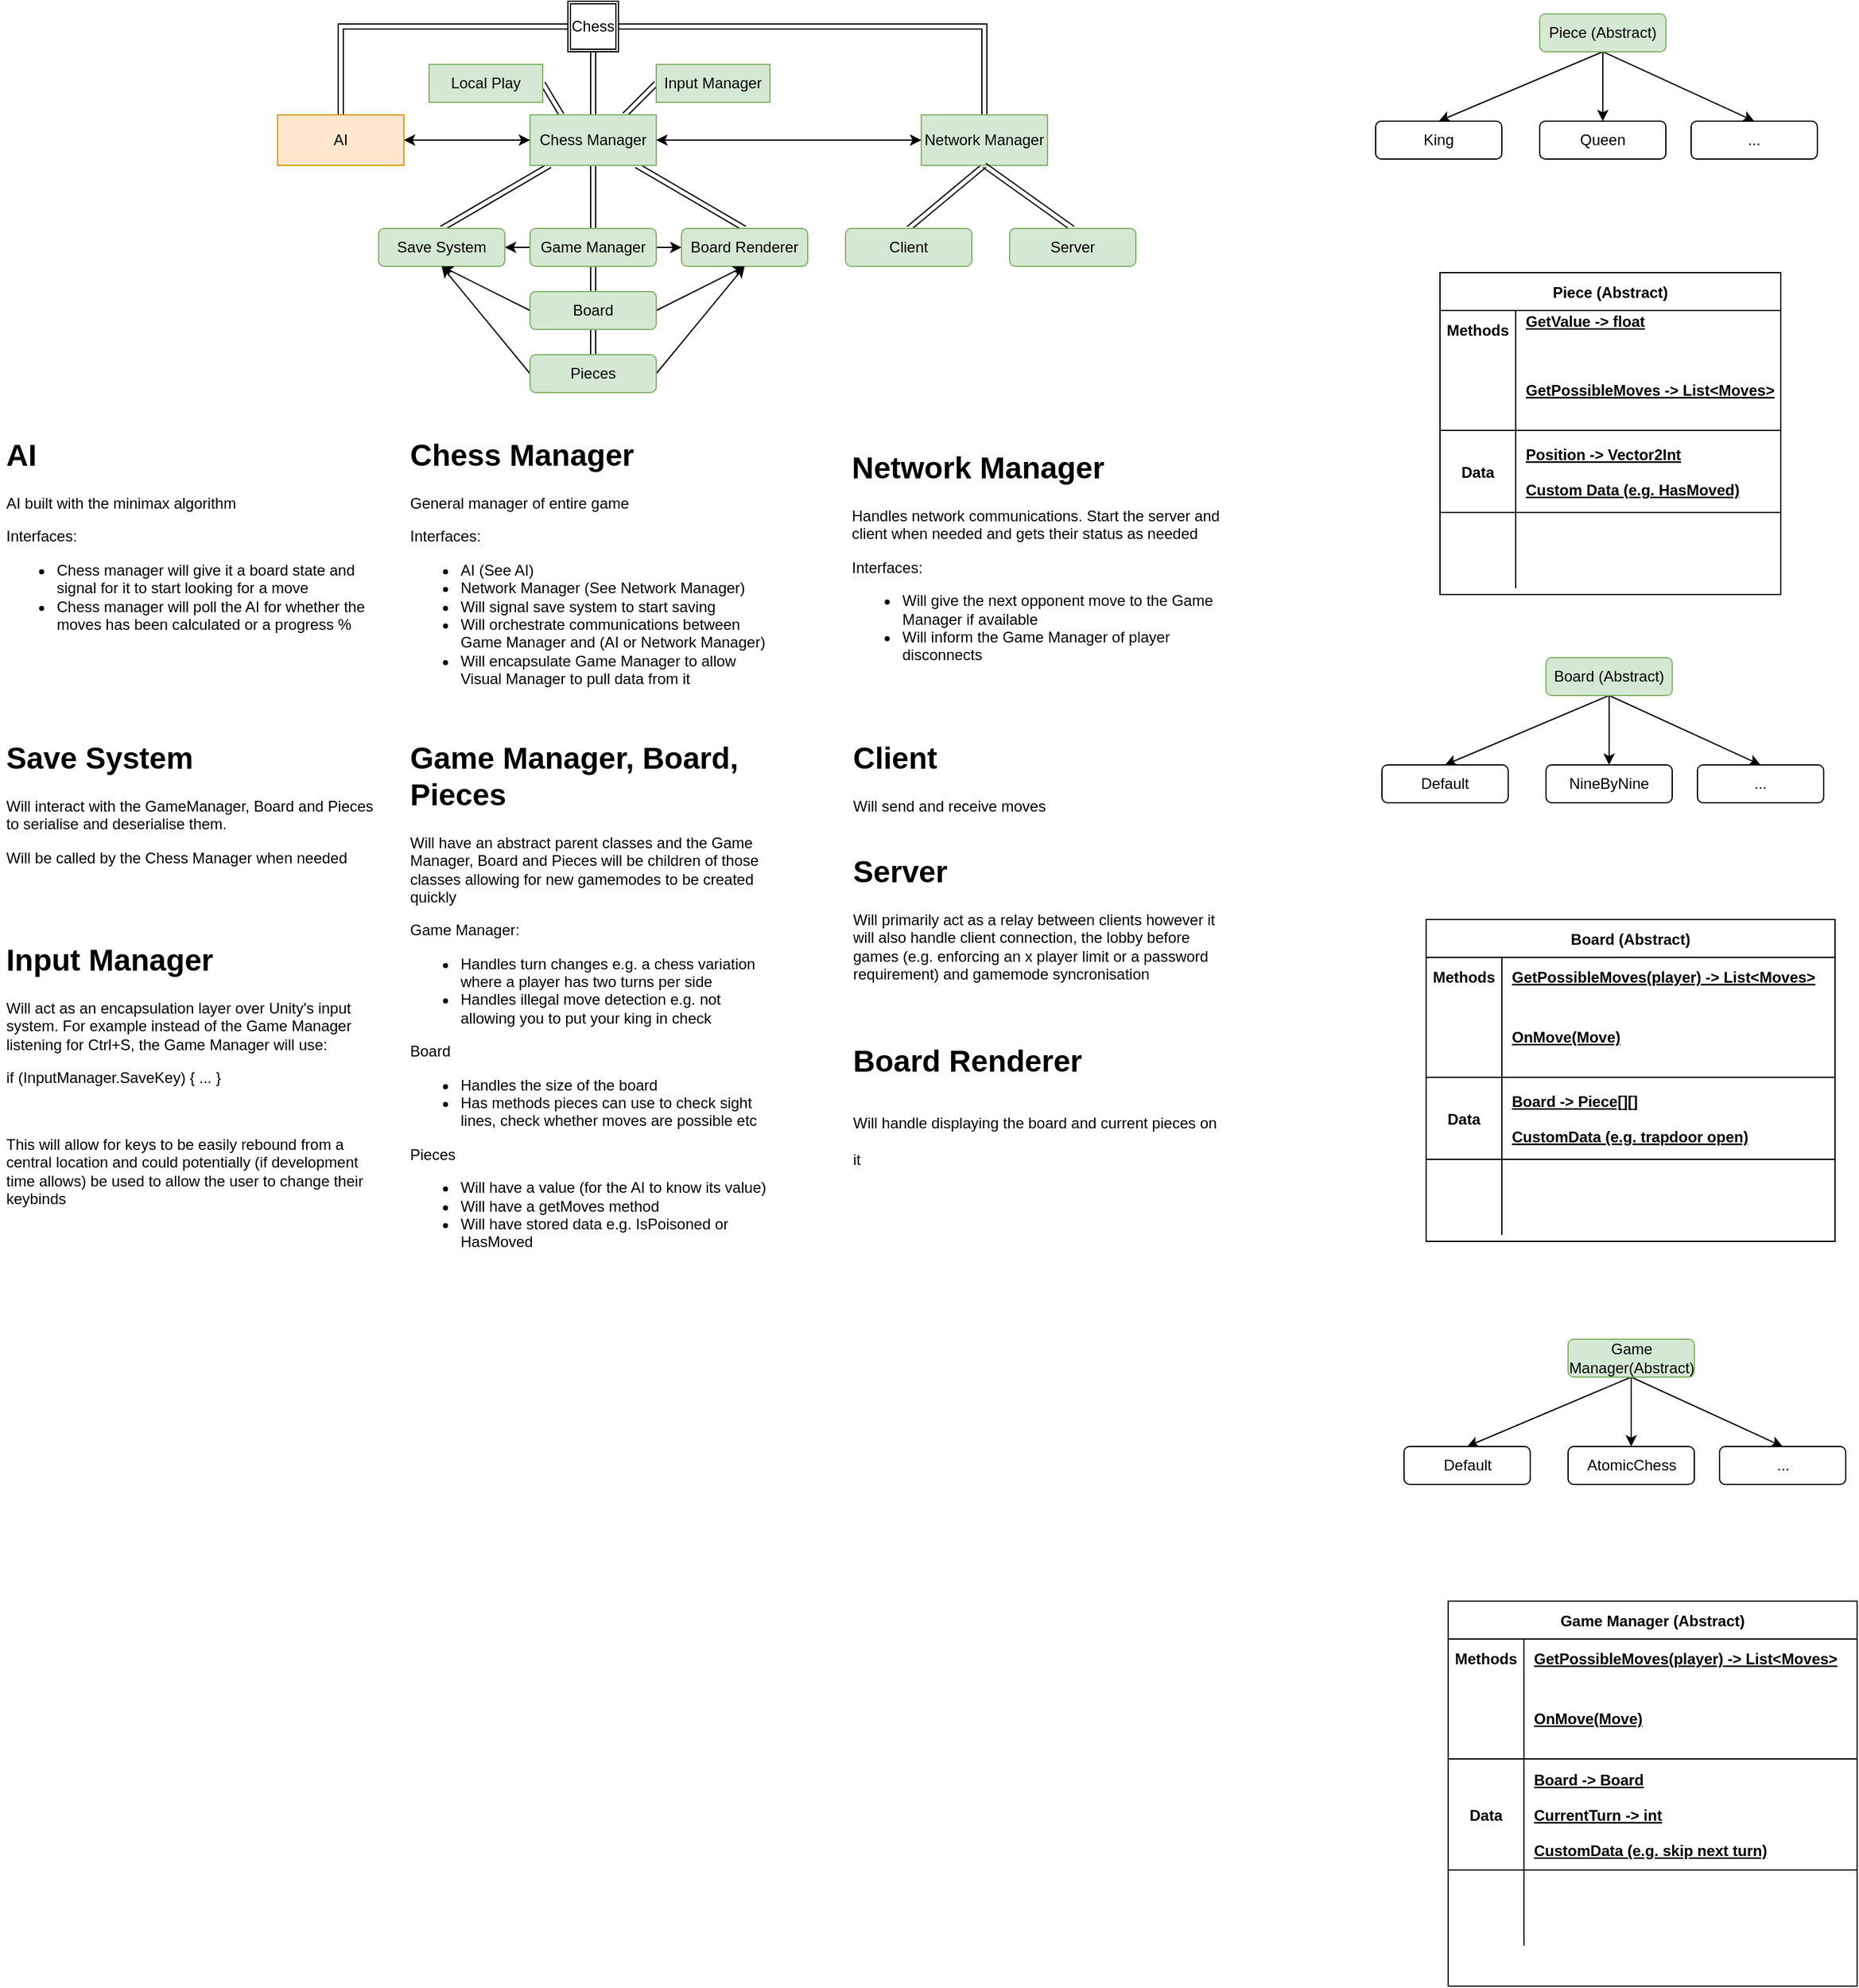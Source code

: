 <mxfile version="20.8.18" type="github" pages="5">
  <diagram id="SsYVPQBjMPXw2YepnRtf" name="Overview">
    <mxGraphModel dx="2049" dy="1091" grid="1" gridSize="10" guides="1" tooltips="1" connect="1" arrows="1" fold="1" page="1" pageScale="1" pageWidth="2000" pageHeight="2000" math="0" shadow="0">
      <root>
        <mxCell id="0" />
        <mxCell id="1" parent="0" />
        <mxCell id="h8nuKcstG7CEJwlITLcQ-13" style="edgeStyle=orthogonalEdgeStyle;shape=link;rounded=0;orthogonalLoop=1;jettySize=auto;html=1;entryX=0.5;entryY=0;entryDx=0;entryDy=0;" parent="1" source="h8nuKcstG7CEJwlITLcQ-1" target="h8nuKcstG7CEJwlITLcQ-9" edge="1">
          <mxGeometry relative="1" as="geometry" />
        </mxCell>
        <mxCell id="h8nuKcstG7CEJwlITLcQ-14" style="edgeStyle=orthogonalEdgeStyle;shape=link;rounded=0;orthogonalLoop=1;jettySize=auto;html=1;entryX=0.5;entryY=0;entryDx=0;entryDy=0;" parent="1" source="h8nuKcstG7CEJwlITLcQ-1" target="h8nuKcstG7CEJwlITLcQ-3" edge="1">
          <mxGeometry relative="1" as="geometry" />
        </mxCell>
        <mxCell id="h8nuKcstG7CEJwlITLcQ-15" style="edgeStyle=orthogonalEdgeStyle;shape=link;rounded=0;orthogonalLoop=1;jettySize=auto;html=1;entryX=0.5;entryY=0;entryDx=0;entryDy=0;" parent="1" source="h8nuKcstG7CEJwlITLcQ-1" target="h8nuKcstG7CEJwlITLcQ-5" edge="1">
          <mxGeometry relative="1" as="geometry" />
        </mxCell>
        <mxCell id="h8nuKcstG7CEJwlITLcQ-1" value="Chess" style="shape=ext;double=1;whiteSpace=wrap;html=1;aspect=fixed;" parent="1" vertex="1">
          <mxGeometry x="1020" y="10" width="40" height="40" as="geometry" />
        </mxCell>
        <mxCell id="h8nuKcstG7CEJwlITLcQ-10" style="edgeStyle=orthogonalEdgeStyle;rounded=0;orthogonalLoop=1;jettySize=auto;html=1;" parent="1" source="h8nuKcstG7CEJwlITLcQ-3" target="h8nuKcstG7CEJwlITLcQ-9" edge="1">
          <mxGeometry relative="1" as="geometry" />
        </mxCell>
        <mxCell id="h8nuKcstG7CEJwlITLcQ-17" style="edgeStyle=orthogonalEdgeStyle;rounded=0;orthogonalLoop=1;jettySize=auto;html=1;exitX=0;exitY=0.5;exitDx=0;exitDy=0;entryX=1;entryY=0.5;entryDx=0;entryDy=0;" parent="1" source="h8nuKcstG7CEJwlITLcQ-3" target="h8nuKcstG7CEJwlITLcQ-5" edge="1">
          <mxGeometry relative="1" as="geometry" />
        </mxCell>
        <mxCell id="h8nuKcstG7CEJwlITLcQ-22" style="edgeStyle=none;shape=link;rounded=0;orthogonalLoop=1;jettySize=auto;html=1;entryX=0.5;entryY=0;entryDx=0;entryDy=0;" parent="1" source="h8nuKcstG7CEJwlITLcQ-3" target="h8nuKcstG7CEJwlITLcQ-19" edge="1">
          <mxGeometry relative="1" as="geometry" />
        </mxCell>
        <mxCell id="h8nuKcstG7CEJwlITLcQ-23" style="edgeStyle=none;shape=link;rounded=0;orthogonalLoop=1;jettySize=auto;html=1;entryX=0.5;entryY=0;entryDx=0;entryDy=0;" parent="1" source="h8nuKcstG7CEJwlITLcQ-3" target="h8nuKcstG7CEJwlITLcQ-18" edge="1">
          <mxGeometry relative="1" as="geometry" />
        </mxCell>
        <mxCell id="h8nuKcstG7CEJwlITLcQ-24" style="edgeStyle=none;shape=link;rounded=0;orthogonalLoop=1;jettySize=auto;html=1;entryX=0.5;entryY=0;entryDx=0;entryDy=0;" parent="1" source="h8nuKcstG7CEJwlITLcQ-3" target="h8nuKcstG7CEJwlITLcQ-20" edge="1">
          <mxGeometry relative="1" as="geometry" />
        </mxCell>
        <mxCell id="fi1bEZxrc1-2y8NFk42M-3" style="edgeStyle=none;shape=link;rounded=0;orthogonalLoop=1;jettySize=auto;html=1;exitX=0.75;exitY=0;exitDx=0;exitDy=0;entryX=0;entryY=0.5;entryDx=0;entryDy=0;" parent="1" source="h8nuKcstG7CEJwlITLcQ-3" target="fi1bEZxrc1-2y8NFk42M-2" edge="1">
          <mxGeometry relative="1" as="geometry" />
        </mxCell>
        <mxCell id="txeY-TmiMxLKm7RGeQa2-3" style="rounded=0;orthogonalLoop=1;jettySize=auto;html=1;exitX=0.25;exitY=0;exitDx=0;exitDy=0;entryX=1;entryY=0.5;entryDx=0;entryDy=0;shape=link;" parent="1" source="h8nuKcstG7CEJwlITLcQ-3" target="txeY-TmiMxLKm7RGeQa2-1" edge="1">
          <mxGeometry relative="1" as="geometry" />
        </mxCell>
        <mxCell id="h8nuKcstG7CEJwlITLcQ-3" value="Chess Manager" style="rounded=0;whiteSpace=wrap;html=1;fillColor=#d5e8d4;strokeColor=#82b366;" parent="1" vertex="1">
          <mxGeometry x="990" y="100" width="100" height="40" as="geometry" />
        </mxCell>
        <mxCell id="h8nuKcstG7CEJwlITLcQ-7" style="edgeStyle=orthogonalEdgeStyle;rounded=0;orthogonalLoop=1;jettySize=auto;html=1;entryX=0;entryY=0.5;entryDx=0;entryDy=0;" parent="1" source="h8nuKcstG7CEJwlITLcQ-5" target="h8nuKcstG7CEJwlITLcQ-3" edge="1">
          <mxGeometry relative="1" as="geometry" />
        </mxCell>
        <mxCell id="h8nuKcstG7CEJwlITLcQ-5" value="AI" style="rounded=0;whiteSpace=wrap;html=1;fillColor=#ffe6cc;strokeColor=#d79b00;" parent="1" vertex="1">
          <mxGeometry x="790" y="100" width="100" height="40" as="geometry" />
        </mxCell>
        <mxCell id="h8nuKcstG7CEJwlITLcQ-11" style="edgeStyle=orthogonalEdgeStyle;rounded=0;orthogonalLoop=1;jettySize=auto;html=1;entryX=1;entryY=0.5;entryDx=0;entryDy=0;" parent="1" source="h8nuKcstG7CEJwlITLcQ-9" target="h8nuKcstG7CEJwlITLcQ-3" edge="1">
          <mxGeometry relative="1" as="geometry" />
        </mxCell>
        <mxCell id="h8nuKcstG7CEJwlITLcQ-37" style="edgeStyle=none;shape=link;rounded=0;orthogonalLoop=1;jettySize=auto;html=1;exitX=0.5;exitY=1;exitDx=0;exitDy=0;entryX=0.5;entryY=0;entryDx=0;entryDy=0;" parent="1" source="h8nuKcstG7CEJwlITLcQ-9" target="h8nuKcstG7CEJwlITLcQ-35" edge="1">
          <mxGeometry relative="1" as="geometry" />
        </mxCell>
        <mxCell id="h8nuKcstG7CEJwlITLcQ-9" value="Network Manager" style="rounded=0;whiteSpace=wrap;html=1;fillColor=#d5e8d4;strokeColor=#82b366;" parent="1" vertex="1">
          <mxGeometry x="1300" y="100" width="100" height="40" as="geometry" />
        </mxCell>
        <mxCell id="h8nuKcstG7CEJwlITLcQ-25" style="edgeStyle=none;rounded=0;orthogonalLoop=1;jettySize=auto;html=1;exitX=0;exitY=0.5;exitDx=0;exitDy=0;entryX=1;entryY=0.5;entryDx=0;entryDy=0;" parent="1" source="h8nuKcstG7CEJwlITLcQ-18" target="h8nuKcstG7CEJwlITLcQ-19" edge="1">
          <mxGeometry relative="1" as="geometry" />
        </mxCell>
        <mxCell id="h8nuKcstG7CEJwlITLcQ-26" style="edgeStyle=none;rounded=0;orthogonalLoop=1;jettySize=auto;html=1;exitX=1;exitY=0.5;exitDx=0;exitDy=0;entryX=0;entryY=0.5;entryDx=0;entryDy=0;" parent="1" source="h8nuKcstG7CEJwlITLcQ-18" target="h8nuKcstG7CEJwlITLcQ-20" edge="1">
          <mxGeometry relative="1" as="geometry" />
        </mxCell>
        <mxCell id="h8nuKcstG7CEJwlITLcQ-29" style="edgeStyle=none;shape=link;rounded=0;orthogonalLoop=1;jettySize=auto;html=1;exitX=0.5;exitY=1;exitDx=0;exitDy=0;entryX=0.5;entryY=0;entryDx=0;entryDy=0;" parent="1" source="h8nuKcstG7CEJwlITLcQ-18" target="h8nuKcstG7CEJwlITLcQ-27" edge="1">
          <mxGeometry relative="1" as="geometry" />
        </mxCell>
        <mxCell id="h8nuKcstG7CEJwlITLcQ-18" value="Game Manager" style="rounded=1;whiteSpace=wrap;html=1;fillColor=#d5e8d4;strokeColor=#82b366;" parent="1" vertex="1">
          <mxGeometry x="990" y="190" width="100" height="30" as="geometry" />
        </mxCell>
        <mxCell id="h8nuKcstG7CEJwlITLcQ-19" value="Save System" style="rounded=1;whiteSpace=wrap;html=1;fillColor=#d5e8d4;strokeColor=#82b366;" parent="1" vertex="1">
          <mxGeometry x="870" y="190" width="100" height="30" as="geometry" />
        </mxCell>
        <mxCell id="h8nuKcstG7CEJwlITLcQ-20" value="Board Renderer" style="rounded=1;whiteSpace=wrap;html=1;fillColor=#d5e8d4;strokeColor=#82b366;" parent="1" vertex="1">
          <mxGeometry x="1110" y="190" width="100" height="30" as="geometry" />
        </mxCell>
        <mxCell id="h8nuKcstG7CEJwlITLcQ-21" style="edgeStyle=none;rounded=0;orthogonalLoop=1;jettySize=auto;html=1;entryX=0.5;entryY=1;entryDx=0;entryDy=0;" parent="1" source="h8nuKcstG7CEJwlITLcQ-3" target="h8nuKcstG7CEJwlITLcQ-3" edge="1">
          <mxGeometry relative="1" as="geometry" />
        </mxCell>
        <mxCell id="h8nuKcstG7CEJwlITLcQ-30" style="edgeStyle=none;shape=link;rounded=0;orthogonalLoop=1;jettySize=auto;html=1;exitX=0.5;exitY=1;exitDx=0;exitDy=0;entryX=0.5;entryY=0;entryDx=0;entryDy=0;" parent="1" source="h8nuKcstG7CEJwlITLcQ-27" target="h8nuKcstG7CEJwlITLcQ-28" edge="1">
          <mxGeometry relative="1" as="geometry" />
        </mxCell>
        <mxCell id="h8nuKcstG7CEJwlITLcQ-31" style="edgeStyle=none;rounded=0;orthogonalLoop=1;jettySize=auto;html=1;exitX=0;exitY=0.5;exitDx=0;exitDy=0;entryX=0.5;entryY=1;entryDx=0;entryDy=0;" parent="1" source="h8nuKcstG7CEJwlITLcQ-27" target="h8nuKcstG7CEJwlITLcQ-19" edge="1">
          <mxGeometry relative="1" as="geometry" />
        </mxCell>
        <mxCell id="h8nuKcstG7CEJwlITLcQ-33" style="edgeStyle=none;rounded=0;orthogonalLoop=1;jettySize=auto;html=1;exitX=1;exitY=0.5;exitDx=0;exitDy=0;entryX=0.5;entryY=1;entryDx=0;entryDy=0;" parent="1" source="h8nuKcstG7CEJwlITLcQ-27" target="h8nuKcstG7CEJwlITLcQ-20" edge="1">
          <mxGeometry relative="1" as="geometry" />
        </mxCell>
        <mxCell id="h8nuKcstG7CEJwlITLcQ-27" value="Board" style="rounded=1;whiteSpace=wrap;html=1;fillColor=#d5e8d4;strokeColor=#82b366;" parent="1" vertex="1">
          <mxGeometry x="990" y="240" width="100" height="30" as="geometry" />
        </mxCell>
        <mxCell id="h8nuKcstG7CEJwlITLcQ-32" style="edgeStyle=none;rounded=0;orthogonalLoop=1;jettySize=auto;html=1;exitX=0;exitY=0.5;exitDx=0;exitDy=0;" parent="1" source="h8nuKcstG7CEJwlITLcQ-28" edge="1">
          <mxGeometry relative="1" as="geometry">
            <mxPoint x="920" y="220" as="targetPoint" />
          </mxGeometry>
        </mxCell>
        <mxCell id="h8nuKcstG7CEJwlITLcQ-34" style="edgeStyle=none;rounded=0;orthogonalLoop=1;jettySize=auto;html=1;exitX=1;exitY=0.5;exitDx=0;exitDy=0;" parent="1" source="h8nuKcstG7CEJwlITLcQ-28" edge="1">
          <mxGeometry relative="1" as="geometry">
            <mxPoint x="1160" y="220" as="targetPoint" />
          </mxGeometry>
        </mxCell>
        <mxCell id="h8nuKcstG7CEJwlITLcQ-28" value="Pieces" style="rounded=1;whiteSpace=wrap;html=1;fillColor=#d5e8d4;strokeColor=#82b366;" parent="1" vertex="1">
          <mxGeometry x="990" y="290" width="100" height="30" as="geometry" />
        </mxCell>
        <mxCell id="h8nuKcstG7CEJwlITLcQ-35" value="Client" style="rounded=1;whiteSpace=wrap;html=1;fillColor=#d5e8d4;strokeColor=#82b366;" parent="1" vertex="1">
          <mxGeometry x="1240" y="190" width="100" height="30" as="geometry" />
        </mxCell>
        <mxCell id="h8nuKcstG7CEJwlITLcQ-38" style="edgeStyle=none;shape=link;rounded=0;orthogonalLoop=1;jettySize=auto;html=1;exitX=0.5;exitY=0;exitDx=0;exitDy=0;entryX=0.5;entryY=1;entryDx=0;entryDy=0;" parent="1" source="h8nuKcstG7CEJwlITLcQ-36" target="h8nuKcstG7CEJwlITLcQ-9" edge="1">
          <mxGeometry relative="1" as="geometry" />
        </mxCell>
        <mxCell id="h8nuKcstG7CEJwlITLcQ-36" value="Server" style="rounded=1;whiteSpace=wrap;html=1;fillColor=#d5e8d4;strokeColor=#82b366;" parent="1" vertex="1">
          <mxGeometry x="1370" y="190" width="100" height="30" as="geometry" />
        </mxCell>
        <mxCell id="h8nuKcstG7CEJwlITLcQ-39" value="&lt;h1&gt;AI&lt;/h1&gt;&lt;p&gt;AI built with the minimax algorithm&lt;/p&gt;&lt;p&gt;Interfaces:&lt;/p&gt;&lt;p&gt;&lt;/p&gt;&lt;ul&gt;&lt;li&gt;Chess manager will give it a board state and signal for it to start looking for a move&lt;/li&gt;&lt;li&gt;Chess manager will poll the AI for whether the moves has been calculated or a progress %&lt;/li&gt;&lt;/ul&gt;&lt;p&gt;&lt;/p&gt;" style="text;html=1;strokeColor=none;fillColor=none;spacing=5;spacingTop=-20;whiteSpace=wrap;overflow=hidden;rounded=0;" parent="1" vertex="1">
          <mxGeometry x="570" y="350" width="300" height="210" as="geometry" />
        </mxCell>
        <mxCell id="h8nuKcstG7CEJwlITLcQ-40" value="&lt;h1&gt;Chess Manager&lt;/h1&gt;&lt;p&gt;General manager of entire game&lt;/p&gt;&lt;p&gt;Interfaces:&lt;/p&gt;&lt;p&gt;&lt;/p&gt;&lt;ul&gt;&lt;li&gt;AI (See AI)&lt;/li&gt;&lt;li&gt;Network Manager (See Network Manager)&lt;/li&gt;&lt;li&gt;Will signal save system to start saving&lt;/li&gt;&lt;li&gt;Will orchestrate communications between Game Manager and (AI or Network Manager)&lt;/li&gt;&lt;li&gt;Will encapsulate Game Manager to allow Visual Manager to pull data from it&lt;/li&gt;&lt;/ul&gt;&lt;p&gt;&lt;/p&gt;" style="text;html=1;strokeColor=none;fillColor=none;spacing=5;spacingTop=-20;whiteSpace=wrap;overflow=hidden;rounded=0;" parent="1" vertex="1">
          <mxGeometry x="890" y="350" width="300" height="210" as="geometry" />
        </mxCell>
        <mxCell id="h8nuKcstG7CEJwlITLcQ-41" value="&lt;h1&gt;Network Manager&lt;/h1&gt;&lt;p&gt;Handles network communications. Start the server and client when needed and gets their status as needed&lt;/p&gt;&lt;p&gt;Interfaces:&lt;/p&gt;&lt;p&gt;&lt;/p&gt;&lt;ul&gt;&lt;li&gt;Will give the next opponent move to the Game Manager if available&lt;/li&gt;&lt;li&gt;Will inform the Game Manager of player disconnects&lt;/li&gt;&lt;/ul&gt;&lt;p&gt;&lt;/p&gt;" style="text;html=1;strokeColor=none;fillColor=none;spacing=5;spacingTop=-20;whiteSpace=wrap;overflow=hidden;rounded=0;" parent="1" vertex="1">
          <mxGeometry x="1240" y="360" width="300" height="210" as="geometry" />
        </mxCell>
        <mxCell id="h8nuKcstG7CEJwlITLcQ-42" value="&lt;h1&gt;Game Manager, Board, Pieces&lt;/h1&gt;&lt;p&gt;Will have an abstract parent classes and the Game Manager, Board and Pieces will be children of those classes allowing for new gamemodes to be created quickly&lt;/p&gt;&lt;p&gt;Game Manager:&lt;/p&gt;&lt;p&gt;&lt;/p&gt;&lt;ul&gt;&lt;li&gt;Handles turn changes e.g. a chess variation where a player has two turns per side&lt;/li&gt;&lt;li&gt;Handles illegal move detection e.g. not allowing you to put your king in check&lt;/li&gt;&lt;/ul&gt;Board&lt;br&gt;&lt;ul&gt;&lt;li&gt;Handles the size of the board&lt;/li&gt;&lt;li&gt;Has methods pieces can use to check sight lines, check whether moves are possible etc&lt;/li&gt;&lt;/ul&gt;Pieces&lt;br&gt;&lt;ul&gt;&lt;li&gt;Will have a value (for the AI to know its value)&lt;/li&gt;&lt;li&gt;Will have a getMoves method&lt;/li&gt;&lt;li&gt;Will have stored data e.g. IsPoisoned or HasMoved&lt;/li&gt;&lt;/ul&gt;&lt;p&gt;&lt;/p&gt;&lt;p&gt;&lt;/p&gt;" style="text;html=1;strokeColor=none;fillColor=none;spacing=5;spacingTop=-20;whiteSpace=wrap;overflow=hidden;rounded=0;" parent="1" vertex="1">
          <mxGeometry x="890" y="590" width="300" height="420" as="geometry" />
        </mxCell>
        <mxCell id="h8nuKcstG7CEJwlITLcQ-44" value="&lt;h1&gt;&lt;span style=&quot;background-color: initial;&quot;&gt;Client&lt;/span&gt;&lt;/h1&gt;&lt;div&gt;&lt;span style=&quot;background-color: initial;&quot;&gt;Will send and receive moves&lt;/span&gt;&lt;/div&gt;&lt;p&gt;&lt;/p&gt;" style="text;html=1;strokeColor=none;fillColor=none;spacing=5;spacingTop=-20;whiteSpace=wrap;overflow=hidden;rounded=0;" parent="1" vertex="1">
          <mxGeometry x="1241" y="590" width="300" height="80" as="geometry" />
        </mxCell>
        <mxCell id="h8nuKcstG7CEJwlITLcQ-45" value="&lt;h1&gt;&lt;span style=&quot;background-color: initial;&quot;&gt;Server&lt;/span&gt;&lt;/h1&gt;&lt;div&gt;&lt;span style=&quot;background-color: initial;&quot;&gt;Will primarily act as a relay between clients however it will also handle client connection, the lobby before games (e.g. enforcing an x player limit or a password requirement) and gamemode syncronisation&lt;/span&gt;&lt;/div&gt;&lt;p&gt;&lt;/p&gt;" style="text;html=1;strokeColor=none;fillColor=none;spacing=5;spacingTop=-20;whiteSpace=wrap;overflow=hidden;rounded=0;" parent="1" vertex="1">
          <mxGeometry x="1241" y="680" width="300" height="110" as="geometry" />
        </mxCell>
        <mxCell id="fi1bEZxrc1-2y8NFk42M-1" value="&lt;h1&gt;Save System&lt;/h1&gt;&lt;p&gt;Will interact with the GameManager, Board and Pieces to serialise and deserialise them.&lt;/p&gt;&lt;p&gt;Will be called by the Chess Manager when needed&lt;/p&gt;&lt;p&gt;&lt;/p&gt;&lt;p&gt;&lt;/p&gt;" style="text;html=1;strokeColor=none;fillColor=none;spacing=5;spacingTop=-20;whiteSpace=wrap;overflow=hidden;rounded=0;" parent="1" vertex="1">
          <mxGeometry x="570" y="590" width="300" height="130" as="geometry" />
        </mxCell>
        <mxCell id="fi1bEZxrc1-2y8NFk42M-2" value="Input Manager" style="rounded=0;whiteSpace=wrap;html=1;fillColor=#d5e8d4;strokeColor=#82b366;" parent="1" vertex="1">
          <mxGeometry x="1090" y="60" width="90" height="30" as="geometry" />
        </mxCell>
        <mxCell id="fi1bEZxrc1-2y8NFk42M-4" value="&lt;h1&gt;Input Manager&lt;/h1&gt;&lt;p&gt;Will act as an encapsulation layer over Unity&#39;s input system. For example instead of the Game Manager listening for Ctrl+S, the Game Manager will use:&lt;/p&gt;&lt;p&gt;if (InputManager.SaveKey) { ... }&lt;/p&gt;&lt;p&gt;&lt;br&gt;&lt;/p&gt;&lt;p&gt;This will allow for keys to be easily rebound from a central location and could potentially (if development time allows) be used to allow the user to change their keybinds&lt;/p&gt;&lt;p&gt;&lt;/p&gt;&lt;p&gt;&lt;/p&gt;" style="text;html=1;strokeColor=none;fillColor=none;spacing=5;spacingTop=-20;whiteSpace=wrap;overflow=hidden;rounded=0;" parent="1" vertex="1">
          <mxGeometry x="570" y="750" width="300" height="230" as="geometry" />
        </mxCell>
        <mxCell id="F6VNp0IMm9RkLIZq4vwl-6" style="edgeStyle=none;rounded=0;orthogonalLoop=1;jettySize=auto;html=1;exitX=0.5;exitY=1;exitDx=0;exitDy=0;entryX=0.5;entryY=0;entryDx=0;entryDy=0;" parent="1" source="F6VNp0IMm9RkLIZq4vwl-1" target="F6VNp0IMm9RkLIZq4vwl-2" edge="1">
          <mxGeometry relative="1" as="geometry" />
        </mxCell>
        <mxCell id="F6VNp0IMm9RkLIZq4vwl-7" style="edgeStyle=none;rounded=0;orthogonalLoop=1;jettySize=auto;html=1;exitX=0.5;exitY=1;exitDx=0;exitDy=0;entryX=0.5;entryY=0;entryDx=0;entryDy=0;" parent="1" source="F6VNp0IMm9RkLIZq4vwl-1" target="F6VNp0IMm9RkLIZq4vwl-3" edge="1">
          <mxGeometry relative="1" as="geometry" />
        </mxCell>
        <mxCell id="F6VNp0IMm9RkLIZq4vwl-8" style="edgeStyle=none;rounded=0;orthogonalLoop=1;jettySize=auto;html=1;exitX=0.5;exitY=1;exitDx=0;exitDy=0;entryX=0.5;entryY=0;entryDx=0;entryDy=0;" parent="1" source="F6VNp0IMm9RkLIZq4vwl-1" target="F6VNp0IMm9RkLIZq4vwl-4" edge="1">
          <mxGeometry relative="1" as="geometry" />
        </mxCell>
        <mxCell id="F6VNp0IMm9RkLIZq4vwl-1" value="Piece (Abstract)" style="rounded=1;whiteSpace=wrap;html=1;fillColor=#d5e8d4;strokeColor=#82b366;" parent="1" vertex="1">
          <mxGeometry x="1790" y="20" width="100" height="30" as="geometry" />
        </mxCell>
        <mxCell id="F6VNp0IMm9RkLIZq4vwl-2" value="King" style="rounded=1;whiteSpace=wrap;html=1;" parent="1" vertex="1">
          <mxGeometry x="1660" y="105" width="100" height="30" as="geometry" />
        </mxCell>
        <mxCell id="F6VNp0IMm9RkLIZq4vwl-3" value="Queen" style="rounded=1;whiteSpace=wrap;html=1;" parent="1" vertex="1">
          <mxGeometry x="1790" y="105" width="100" height="30" as="geometry" />
        </mxCell>
        <mxCell id="F6VNp0IMm9RkLIZq4vwl-4" value="..." style="rounded=1;whiteSpace=wrap;html=1;" parent="1" vertex="1">
          <mxGeometry x="1910" y="105" width="100" height="30" as="geometry" />
        </mxCell>
        <mxCell id="F6VNp0IMm9RkLIZq4vwl-9" value="Piece (Abstract)" style="shape=table;startSize=30;container=1;collapsible=1;childLayout=tableLayout;fixedRows=1;rowLines=0;fontStyle=1;align=center;resizeLast=1;" parent="1" vertex="1">
          <mxGeometry x="1711" y="225" width="270" height="255" as="geometry">
            <mxRectangle x="1710" y="225" width="70" height="30" as="alternateBounds" />
          </mxGeometry>
        </mxCell>
        <mxCell id="F6VNp0IMm9RkLIZq4vwl-10" value="" style="shape=tableRow;horizontal=0;startSize=0;swimlaneHead=0;swimlaneBody=0;fillColor=none;collapsible=0;dropTarget=0;points=[[0,0.5],[1,0.5]];portConstraint=eastwest;top=0;left=0;right=0;bottom=0;" parent="F6VNp0IMm9RkLIZq4vwl-9" vertex="1">
          <mxGeometry y="30" width="270" height="30" as="geometry" />
        </mxCell>
        <mxCell id="F6VNp0IMm9RkLIZq4vwl-11" value="Methods" style="shape=partialRectangle;connectable=0;fillColor=none;top=0;left=0;bottom=0;right=0;fontStyle=1;overflow=hidden;" parent="F6VNp0IMm9RkLIZq4vwl-10" vertex="1">
          <mxGeometry width="60" height="30" as="geometry">
            <mxRectangle width="60" height="30" as="alternateBounds" />
          </mxGeometry>
        </mxCell>
        <mxCell id="F6VNp0IMm9RkLIZq4vwl-12" value="GetValue -&gt; float&#xa;&#xa;GetPossibleMoves -&gt; List&lt;Moves&gt;" style="shape=partialRectangle;connectable=0;fillColor=none;top=0;left=0;bottom=0;right=0;align=left;spacingLeft=6;fontStyle=5;overflow=hidden;" parent="F6VNp0IMm9RkLIZq4vwl-10" vertex="1">
          <mxGeometry x="60" width="210" height="30" as="geometry">
            <mxRectangle width="210" height="30" as="alternateBounds" />
          </mxGeometry>
        </mxCell>
        <mxCell id="F6VNp0IMm9RkLIZq4vwl-13" value="" style="shape=tableRow;horizontal=0;startSize=0;swimlaneHead=0;swimlaneBody=0;fillColor=none;collapsible=0;dropTarget=0;points=[[0,0.5],[1,0.5]];portConstraint=eastwest;top=0;left=0;right=0;bottom=1;" parent="F6VNp0IMm9RkLIZq4vwl-9" vertex="1">
          <mxGeometry y="60" width="270" height="65" as="geometry" />
        </mxCell>
        <mxCell id="F6VNp0IMm9RkLIZq4vwl-14" value="" style="shape=partialRectangle;connectable=0;fillColor=none;top=0;left=0;bottom=0;right=0;fontStyle=1;overflow=hidden;" parent="F6VNp0IMm9RkLIZq4vwl-13" vertex="1">
          <mxGeometry width="60" height="65" as="geometry">
            <mxRectangle width="60" height="65" as="alternateBounds" />
          </mxGeometry>
        </mxCell>
        <mxCell id="F6VNp0IMm9RkLIZq4vwl-15" value="GetPossibleMoves -&gt; List&lt;Moves&gt;" style="shape=partialRectangle;connectable=0;fillColor=none;top=0;left=0;bottom=0;right=0;align=left;spacingLeft=6;fontStyle=5;overflow=hidden;" parent="F6VNp0IMm9RkLIZq4vwl-13" vertex="1">
          <mxGeometry x="60" width="210" height="65" as="geometry">
            <mxRectangle width="210" height="65" as="alternateBounds" />
          </mxGeometry>
        </mxCell>
        <mxCell id="F6VNp0IMm9RkLIZq4vwl-22" style="shape=tableRow;horizontal=0;startSize=0;swimlaneHead=0;swimlaneBody=0;fillColor=none;collapsible=0;dropTarget=0;points=[[0,0.5],[1,0.5]];portConstraint=eastwest;top=0;left=0;right=0;bottom=1;" parent="F6VNp0IMm9RkLIZq4vwl-9" vertex="1">
          <mxGeometry y="125" width="270" height="65" as="geometry" />
        </mxCell>
        <mxCell id="F6VNp0IMm9RkLIZq4vwl-23" value="Data" style="shape=partialRectangle;connectable=0;fillColor=none;top=0;left=0;bottom=0;right=0;fontStyle=1;overflow=hidden;" parent="F6VNp0IMm9RkLIZq4vwl-22" vertex="1">
          <mxGeometry width="60" height="65" as="geometry">
            <mxRectangle width="60" height="65" as="alternateBounds" />
          </mxGeometry>
        </mxCell>
        <mxCell id="F6VNp0IMm9RkLIZq4vwl-24" value="Position -&gt; Vector2Int&#xa;&#xa;Custom Data (e.g. HasMoved)" style="shape=partialRectangle;connectable=0;fillColor=none;top=0;left=0;bottom=0;right=0;align=left;spacingLeft=6;fontStyle=5;overflow=hidden;" parent="F6VNp0IMm9RkLIZq4vwl-22" vertex="1">
          <mxGeometry x="60" width="210" height="65" as="geometry">
            <mxRectangle width="210" height="65" as="alternateBounds" />
          </mxGeometry>
        </mxCell>
        <mxCell id="F6VNp0IMm9RkLIZq4vwl-16" value="" style="shape=tableRow;horizontal=0;startSize=0;swimlaneHead=0;swimlaneBody=0;fillColor=none;collapsible=0;dropTarget=0;points=[[0,0.5],[1,0.5]];portConstraint=eastwest;top=0;left=0;right=0;bottom=0;" parent="F6VNp0IMm9RkLIZq4vwl-9" vertex="1">
          <mxGeometry y="190" width="270" height="30" as="geometry" />
        </mxCell>
        <mxCell id="F6VNp0IMm9RkLIZq4vwl-17" value="" style="shape=partialRectangle;connectable=0;fillColor=none;top=0;left=0;bottom=0;right=0;editable=1;overflow=hidden;" parent="F6VNp0IMm9RkLIZq4vwl-16" vertex="1">
          <mxGeometry width="60" height="30" as="geometry">
            <mxRectangle width="60" height="30" as="alternateBounds" />
          </mxGeometry>
        </mxCell>
        <mxCell id="F6VNp0IMm9RkLIZq4vwl-18" value="" style="shape=partialRectangle;connectable=0;fillColor=none;top=0;left=0;bottom=0;right=0;align=left;spacingLeft=6;overflow=hidden;" parent="F6VNp0IMm9RkLIZq4vwl-16" vertex="1">
          <mxGeometry x="60" width="210" height="30" as="geometry">
            <mxRectangle width="210" height="30" as="alternateBounds" />
          </mxGeometry>
        </mxCell>
        <mxCell id="F6VNp0IMm9RkLIZq4vwl-19" value="" style="shape=tableRow;horizontal=0;startSize=0;swimlaneHead=0;swimlaneBody=0;fillColor=none;collapsible=0;dropTarget=0;points=[[0,0.5],[1,0.5]];portConstraint=eastwest;top=0;left=0;right=0;bottom=0;" parent="F6VNp0IMm9RkLIZq4vwl-9" vertex="1">
          <mxGeometry y="220" width="270" height="30" as="geometry" />
        </mxCell>
        <mxCell id="F6VNp0IMm9RkLIZq4vwl-20" value="" style="shape=partialRectangle;connectable=0;fillColor=none;top=0;left=0;bottom=0;right=0;editable=1;overflow=hidden;" parent="F6VNp0IMm9RkLIZq4vwl-19" vertex="1">
          <mxGeometry width="60" height="30" as="geometry">
            <mxRectangle width="60" height="30" as="alternateBounds" />
          </mxGeometry>
        </mxCell>
        <mxCell id="F6VNp0IMm9RkLIZq4vwl-21" value="" style="shape=partialRectangle;connectable=0;fillColor=none;top=0;left=0;bottom=0;right=0;align=left;spacingLeft=6;overflow=hidden;" parent="F6VNp0IMm9RkLIZq4vwl-19" vertex="1">
          <mxGeometry x="60" width="210" height="30" as="geometry">
            <mxRectangle width="210" height="30" as="alternateBounds" />
          </mxGeometry>
        </mxCell>
        <mxCell id="F6VNp0IMm9RkLIZq4vwl-25" style="edgeStyle=none;rounded=0;orthogonalLoop=1;jettySize=auto;html=1;exitX=0.5;exitY=1;exitDx=0;exitDy=0;entryX=0.5;entryY=0;entryDx=0;entryDy=0;" parent="1" source="F6VNp0IMm9RkLIZq4vwl-28" target="F6VNp0IMm9RkLIZq4vwl-29" edge="1">
          <mxGeometry relative="1" as="geometry" />
        </mxCell>
        <mxCell id="F6VNp0IMm9RkLIZq4vwl-26" style="edgeStyle=none;rounded=0;orthogonalLoop=1;jettySize=auto;html=1;exitX=0.5;exitY=1;exitDx=0;exitDy=0;entryX=0.5;entryY=0;entryDx=0;entryDy=0;" parent="1" source="F6VNp0IMm9RkLIZq4vwl-28" target="F6VNp0IMm9RkLIZq4vwl-30" edge="1">
          <mxGeometry relative="1" as="geometry" />
        </mxCell>
        <mxCell id="F6VNp0IMm9RkLIZq4vwl-27" style="edgeStyle=none;rounded=0;orthogonalLoop=1;jettySize=auto;html=1;exitX=0.5;exitY=1;exitDx=0;exitDy=0;entryX=0.5;entryY=0;entryDx=0;entryDy=0;" parent="1" source="F6VNp0IMm9RkLIZq4vwl-28" target="F6VNp0IMm9RkLIZq4vwl-31" edge="1">
          <mxGeometry relative="1" as="geometry" />
        </mxCell>
        <mxCell id="F6VNp0IMm9RkLIZq4vwl-28" value="Board (Abstract)" style="rounded=1;whiteSpace=wrap;html=1;fillColor=#d5e8d4;strokeColor=#82b366;" parent="1" vertex="1">
          <mxGeometry x="1795" y="530" width="100" height="30" as="geometry" />
        </mxCell>
        <mxCell id="F6VNp0IMm9RkLIZq4vwl-29" value="Default" style="rounded=1;whiteSpace=wrap;html=1;" parent="1" vertex="1">
          <mxGeometry x="1665" y="615" width="100" height="30" as="geometry" />
        </mxCell>
        <mxCell id="F6VNp0IMm9RkLIZq4vwl-30" value="NineByNine" style="rounded=1;whiteSpace=wrap;html=1;" parent="1" vertex="1">
          <mxGeometry x="1795" y="615" width="100" height="30" as="geometry" />
        </mxCell>
        <mxCell id="F6VNp0IMm9RkLIZq4vwl-31" value="..." style="rounded=1;whiteSpace=wrap;html=1;" parent="1" vertex="1">
          <mxGeometry x="1915" y="615" width="100" height="30" as="geometry" />
        </mxCell>
        <mxCell id="F6VNp0IMm9RkLIZq4vwl-32" value="Board (Abstract)" style="shape=table;startSize=30;container=1;collapsible=1;childLayout=tableLayout;fixedRows=1;rowLines=0;fontStyle=1;align=center;resizeLast=1;" parent="1" vertex="1">
          <mxGeometry x="1700" y="737.5" width="324" height="255" as="geometry">
            <mxRectangle x="1710" y="225" width="70" height="30" as="alternateBounds" />
          </mxGeometry>
        </mxCell>
        <mxCell id="F6VNp0IMm9RkLIZq4vwl-33" value="" style="shape=tableRow;horizontal=0;startSize=0;swimlaneHead=0;swimlaneBody=0;fillColor=none;collapsible=0;dropTarget=0;points=[[0,0.5],[1,0.5]];portConstraint=eastwest;top=0;left=0;right=0;bottom=0;" parent="F6VNp0IMm9RkLIZq4vwl-32" vertex="1">
          <mxGeometry y="30" width="324" height="30" as="geometry" />
        </mxCell>
        <mxCell id="F6VNp0IMm9RkLIZq4vwl-34" value="Methods" style="shape=partialRectangle;connectable=0;fillColor=none;top=0;left=0;bottom=0;right=0;fontStyle=1;overflow=hidden;" parent="F6VNp0IMm9RkLIZq4vwl-33" vertex="1">
          <mxGeometry width="60" height="30" as="geometry">
            <mxRectangle width="60" height="30" as="alternateBounds" />
          </mxGeometry>
        </mxCell>
        <mxCell id="F6VNp0IMm9RkLIZq4vwl-35" value="GetPossibleMoves(player) -&gt; List&lt;Moves&gt;" style="shape=partialRectangle;connectable=0;fillColor=none;top=0;left=0;bottom=0;right=0;align=left;spacingLeft=6;fontStyle=5;overflow=hidden;" parent="F6VNp0IMm9RkLIZq4vwl-33" vertex="1">
          <mxGeometry x="60" width="264" height="30" as="geometry">
            <mxRectangle width="264" height="30" as="alternateBounds" />
          </mxGeometry>
        </mxCell>
        <mxCell id="F6VNp0IMm9RkLIZq4vwl-36" value="" style="shape=tableRow;horizontal=0;startSize=0;swimlaneHead=0;swimlaneBody=0;fillColor=none;collapsible=0;dropTarget=0;points=[[0,0.5],[1,0.5]];portConstraint=eastwest;top=0;left=0;right=0;bottom=1;" parent="F6VNp0IMm9RkLIZq4vwl-32" vertex="1">
          <mxGeometry y="60" width="324" height="65" as="geometry" />
        </mxCell>
        <mxCell id="F6VNp0IMm9RkLIZq4vwl-37" value="" style="shape=partialRectangle;connectable=0;fillColor=none;top=0;left=0;bottom=0;right=0;fontStyle=1;overflow=hidden;" parent="F6VNp0IMm9RkLIZq4vwl-36" vertex="1">
          <mxGeometry width="60" height="65" as="geometry">
            <mxRectangle width="60" height="65" as="alternateBounds" />
          </mxGeometry>
        </mxCell>
        <mxCell id="F6VNp0IMm9RkLIZq4vwl-38" value="OnMove(Move)" style="shape=partialRectangle;connectable=0;fillColor=none;top=0;left=0;bottom=0;right=0;align=left;spacingLeft=6;fontStyle=5;overflow=hidden;" parent="F6VNp0IMm9RkLIZq4vwl-36" vertex="1">
          <mxGeometry x="60" width="264" height="65" as="geometry">
            <mxRectangle width="264" height="65" as="alternateBounds" />
          </mxGeometry>
        </mxCell>
        <mxCell id="F6VNp0IMm9RkLIZq4vwl-39" style="shape=tableRow;horizontal=0;startSize=0;swimlaneHead=0;swimlaneBody=0;fillColor=none;collapsible=0;dropTarget=0;points=[[0,0.5],[1,0.5]];portConstraint=eastwest;top=0;left=0;right=0;bottom=1;" parent="F6VNp0IMm9RkLIZq4vwl-32" vertex="1">
          <mxGeometry y="125" width="324" height="65" as="geometry" />
        </mxCell>
        <mxCell id="F6VNp0IMm9RkLIZq4vwl-40" value="Data" style="shape=partialRectangle;connectable=0;fillColor=none;top=0;left=0;bottom=0;right=0;fontStyle=1;overflow=hidden;" parent="F6VNp0IMm9RkLIZq4vwl-39" vertex="1">
          <mxGeometry width="60" height="65" as="geometry">
            <mxRectangle width="60" height="65" as="alternateBounds" />
          </mxGeometry>
        </mxCell>
        <mxCell id="F6VNp0IMm9RkLIZq4vwl-41" value="Board -&gt; Piece[][]&#xa;&#xa;CustomData (e.g. trapdoor open)" style="shape=partialRectangle;connectable=0;fillColor=none;top=0;left=0;bottom=0;right=0;align=left;spacingLeft=6;fontStyle=5;overflow=hidden;" parent="F6VNp0IMm9RkLIZq4vwl-39" vertex="1">
          <mxGeometry x="60" width="264" height="65" as="geometry">
            <mxRectangle width="264" height="65" as="alternateBounds" />
          </mxGeometry>
        </mxCell>
        <mxCell id="F6VNp0IMm9RkLIZq4vwl-42" value="" style="shape=tableRow;horizontal=0;startSize=0;swimlaneHead=0;swimlaneBody=0;fillColor=none;collapsible=0;dropTarget=0;points=[[0,0.5],[1,0.5]];portConstraint=eastwest;top=0;left=0;right=0;bottom=0;" parent="F6VNp0IMm9RkLIZq4vwl-32" vertex="1">
          <mxGeometry y="190" width="324" height="30" as="geometry" />
        </mxCell>
        <mxCell id="F6VNp0IMm9RkLIZq4vwl-43" value="" style="shape=partialRectangle;connectable=0;fillColor=none;top=0;left=0;bottom=0;right=0;editable=1;overflow=hidden;" parent="F6VNp0IMm9RkLIZq4vwl-42" vertex="1">
          <mxGeometry width="60" height="30" as="geometry">
            <mxRectangle width="60" height="30" as="alternateBounds" />
          </mxGeometry>
        </mxCell>
        <mxCell id="F6VNp0IMm9RkLIZq4vwl-44" value="" style="shape=partialRectangle;connectable=0;fillColor=none;top=0;left=0;bottom=0;right=0;align=left;spacingLeft=6;overflow=hidden;" parent="F6VNp0IMm9RkLIZq4vwl-42" vertex="1">
          <mxGeometry x="60" width="264" height="30" as="geometry">
            <mxRectangle width="264" height="30" as="alternateBounds" />
          </mxGeometry>
        </mxCell>
        <mxCell id="F6VNp0IMm9RkLIZq4vwl-45" value="" style="shape=tableRow;horizontal=0;startSize=0;swimlaneHead=0;swimlaneBody=0;fillColor=none;collapsible=0;dropTarget=0;points=[[0,0.5],[1,0.5]];portConstraint=eastwest;top=0;left=0;right=0;bottom=0;" parent="F6VNp0IMm9RkLIZq4vwl-32" vertex="1">
          <mxGeometry y="220" width="324" height="30" as="geometry" />
        </mxCell>
        <mxCell id="F6VNp0IMm9RkLIZq4vwl-46" value="" style="shape=partialRectangle;connectable=0;fillColor=none;top=0;left=0;bottom=0;right=0;editable=1;overflow=hidden;" parent="F6VNp0IMm9RkLIZq4vwl-45" vertex="1">
          <mxGeometry width="60" height="30" as="geometry">
            <mxRectangle width="60" height="30" as="alternateBounds" />
          </mxGeometry>
        </mxCell>
        <mxCell id="F6VNp0IMm9RkLIZq4vwl-47" value="" style="shape=partialRectangle;connectable=0;fillColor=none;top=0;left=0;bottom=0;right=0;align=left;spacingLeft=6;overflow=hidden;" parent="F6VNp0IMm9RkLIZq4vwl-45" vertex="1">
          <mxGeometry x="60" width="264" height="30" as="geometry">
            <mxRectangle width="264" height="30" as="alternateBounds" />
          </mxGeometry>
        </mxCell>
        <mxCell id="F6VNp0IMm9RkLIZq4vwl-71" style="edgeStyle=none;rounded=0;orthogonalLoop=1;jettySize=auto;html=1;exitX=0.5;exitY=1;exitDx=0;exitDy=0;entryX=0.5;entryY=0;entryDx=0;entryDy=0;" parent="1" source="F6VNp0IMm9RkLIZq4vwl-74" target="F6VNp0IMm9RkLIZq4vwl-75" edge="1">
          <mxGeometry relative="1" as="geometry" />
        </mxCell>
        <mxCell id="F6VNp0IMm9RkLIZq4vwl-72" style="edgeStyle=none;rounded=0;orthogonalLoop=1;jettySize=auto;html=1;exitX=0.5;exitY=1;exitDx=0;exitDy=0;entryX=0.5;entryY=0;entryDx=0;entryDy=0;" parent="1" source="F6VNp0IMm9RkLIZq4vwl-74" target="F6VNp0IMm9RkLIZq4vwl-76" edge="1">
          <mxGeometry relative="1" as="geometry" />
        </mxCell>
        <mxCell id="F6VNp0IMm9RkLIZq4vwl-73" style="edgeStyle=none;rounded=0;orthogonalLoop=1;jettySize=auto;html=1;exitX=0.5;exitY=1;exitDx=0;exitDy=0;entryX=0.5;entryY=0;entryDx=0;entryDy=0;" parent="1" source="F6VNp0IMm9RkLIZq4vwl-74" target="F6VNp0IMm9RkLIZq4vwl-77" edge="1">
          <mxGeometry relative="1" as="geometry" />
        </mxCell>
        <mxCell id="F6VNp0IMm9RkLIZq4vwl-74" value="Game Manager(Abstract)" style="rounded=1;whiteSpace=wrap;html=1;fillColor=#d5e8d4;strokeColor=#82b366;" parent="1" vertex="1">
          <mxGeometry x="1812.5" y="1070" width="100" height="30" as="geometry" />
        </mxCell>
        <mxCell id="F6VNp0IMm9RkLIZq4vwl-75" value="Default" style="rounded=1;whiteSpace=wrap;html=1;" parent="1" vertex="1">
          <mxGeometry x="1682.5" y="1155" width="100" height="30" as="geometry" />
        </mxCell>
        <mxCell id="F6VNp0IMm9RkLIZq4vwl-76" value="AtomicChess" style="rounded=1;whiteSpace=wrap;html=1;" parent="1" vertex="1">
          <mxGeometry x="1812.5" y="1155" width="100" height="30" as="geometry" />
        </mxCell>
        <mxCell id="F6VNp0IMm9RkLIZq4vwl-77" value="..." style="rounded=1;whiteSpace=wrap;html=1;" parent="1" vertex="1">
          <mxGeometry x="1932.5" y="1155" width="100" height="30" as="geometry" />
        </mxCell>
        <mxCell id="F6VNp0IMm9RkLIZq4vwl-78" value="Game Manager (Abstract)" style="shape=table;startSize=30;container=1;collapsible=1;childLayout=tableLayout;fixedRows=1;rowLines=0;fontStyle=1;align=center;resizeLast=1;" parent="1" vertex="1">
          <mxGeometry x="1717.5" y="1277.5" width="324" height="305" as="geometry">
            <mxRectangle x="1710" y="225" width="70" height="30" as="alternateBounds" />
          </mxGeometry>
        </mxCell>
        <mxCell id="F6VNp0IMm9RkLIZq4vwl-79" value="" style="shape=tableRow;horizontal=0;startSize=0;swimlaneHead=0;swimlaneBody=0;fillColor=none;collapsible=0;dropTarget=0;points=[[0,0.5],[1,0.5]];portConstraint=eastwest;top=0;left=0;right=0;bottom=0;" parent="F6VNp0IMm9RkLIZq4vwl-78" vertex="1">
          <mxGeometry y="30" width="324" height="30" as="geometry" />
        </mxCell>
        <mxCell id="F6VNp0IMm9RkLIZq4vwl-80" value="Methods" style="shape=partialRectangle;connectable=0;fillColor=none;top=0;left=0;bottom=0;right=0;fontStyle=1;overflow=hidden;" parent="F6VNp0IMm9RkLIZq4vwl-79" vertex="1">
          <mxGeometry width="60" height="30" as="geometry">
            <mxRectangle width="60" height="30" as="alternateBounds" />
          </mxGeometry>
        </mxCell>
        <mxCell id="F6VNp0IMm9RkLIZq4vwl-81" value="GetPossibleMoves(player) -&gt; List&lt;Moves&gt;" style="shape=partialRectangle;connectable=0;fillColor=none;top=0;left=0;bottom=0;right=0;align=left;spacingLeft=6;fontStyle=5;overflow=hidden;" parent="F6VNp0IMm9RkLIZq4vwl-79" vertex="1">
          <mxGeometry x="60" width="264" height="30" as="geometry">
            <mxRectangle width="264" height="30" as="alternateBounds" />
          </mxGeometry>
        </mxCell>
        <mxCell id="F6VNp0IMm9RkLIZq4vwl-82" value="" style="shape=tableRow;horizontal=0;startSize=0;swimlaneHead=0;swimlaneBody=0;fillColor=none;collapsible=0;dropTarget=0;points=[[0,0.5],[1,0.5]];portConstraint=eastwest;top=0;left=0;right=0;bottom=1;" parent="F6VNp0IMm9RkLIZq4vwl-78" vertex="1">
          <mxGeometry y="60" width="324" height="65" as="geometry" />
        </mxCell>
        <mxCell id="F6VNp0IMm9RkLIZq4vwl-83" value="" style="shape=partialRectangle;connectable=0;fillColor=none;top=0;left=0;bottom=0;right=0;fontStyle=1;overflow=hidden;" parent="F6VNp0IMm9RkLIZq4vwl-82" vertex="1">
          <mxGeometry width="60" height="65" as="geometry">
            <mxRectangle width="60" height="65" as="alternateBounds" />
          </mxGeometry>
        </mxCell>
        <mxCell id="F6VNp0IMm9RkLIZq4vwl-84" value="OnMove(Move)" style="shape=partialRectangle;connectable=0;fillColor=none;top=0;left=0;bottom=0;right=0;align=left;spacingLeft=6;fontStyle=5;overflow=hidden;" parent="F6VNp0IMm9RkLIZq4vwl-82" vertex="1">
          <mxGeometry x="60" width="264" height="65" as="geometry">
            <mxRectangle width="264" height="65" as="alternateBounds" />
          </mxGeometry>
        </mxCell>
        <mxCell id="F6VNp0IMm9RkLIZq4vwl-85" style="shape=tableRow;horizontal=0;startSize=0;swimlaneHead=0;swimlaneBody=0;fillColor=none;collapsible=0;dropTarget=0;points=[[0,0.5],[1,0.5]];portConstraint=eastwest;top=0;left=0;right=0;bottom=1;" parent="F6VNp0IMm9RkLIZq4vwl-78" vertex="1">
          <mxGeometry y="125" width="324" height="88" as="geometry" />
        </mxCell>
        <mxCell id="F6VNp0IMm9RkLIZq4vwl-86" value="Data" style="shape=partialRectangle;connectable=0;fillColor=none;top=0;left=0;bottom=0;right=0;fontStyle=1;overflow=hidden;" parent="F6VNp0IMm9RkLIZq4vwl-85" vertex="1">
          <mxGeometry width="60" height="88" as="geometry">
            <mxRectangle width="60" height="88" as="alternateBounds" />
          </mxGeometry>
        </mxCell>
        <mxCell id="F6VNp0IMm9RkLIZq4vwl-87" value="Board -&gt; Board&#xa;&#xa;CurrentTurn -&gt; int&#xa;&#xa;CustomData (e.g. skip next turn)" style="shape=partialRectangle;connectable=0;fillColor=none;top=0;left=0;bottom=0;right=0;align=left;spacingLeft=6;fontStyle=5;overflow=hidden;" parent="F6VNp0IMm9RkLIZq4vwl-85" vertex="1">
          <mxGeometry x="60" width="264" height="88" as="geometry">
            <mxRectangle width="264" height="88" as="alternateBounds" />
          </mxGeometry>
        </mxCell>
        <mxCell id="F6VNp0IMm9RkLIZq4vwl-88" value="" style="shape=tableRow;horizontal=0;startSize=0;swimlaneHead=0;swimlaneBody=0;fillColor=none;collapsible=0;dropTarget=0;points=[[0,0.5],[1,0.5]];portConstraint=eastwest;top=0;left=0;right=0;bottom=0;" parent="F6VNp0IMm9RkLIZq4vwl-78" vertex="1">
          <mxGeometry y="213" width="324" height="30" as="geometry" />
        </mxCell>
        <mxCell id="F6VNp0IMm9RkLIZq4vwl-89" value="" style="shape=partialRectangle;connectable=0;fillColor=none;top=0;left=0;bottom=0;right=0;editable=1;overflow=hidden;" parent="F6VNp0IMm9RkLIZq4vwl-88" vertex="1">
          <mxGeometry width="60" height="30" as="geometry">
            <mxRectangle width="60" height="30" as="alternateBounds" />
          </mxGeometry>
        </mxCell>
        <mxCell id="F6VNp0IMm9RkLIZq4vwl-90" value="" style="shape=partialRectangle;connectable=0;fillColor=none;top=0;left=0;bottom=0;right=0;align=left;spacingLeft=6;overflow=hidden;" parent="F6VNp0IMm9RkLIZq4vwl-88" vertex="1">
          <mxGeometry x="60" width="264" height="30" as="geometry">
            <mxRectangle width="264" height="30" as="alternateBounds" />
          </mxGeometry>
        </mxCell>
        <mxCell id="F6VNp0IMm9RkLIZq4vwl-91" value="" style="shape=tableRow;horizontal=0;startSize=0;swimlaneHead=0;swimlaneBody=0;fillColor=none;collapsible=0;dropTarget=0;points=[[0,0.5],[1,0.5]];portConstraint=eastwest;top=0;left=0;right=0;bottom=0;" parent="F6VNp0IMm9RkLIZq4vwl-78" vertex="1">
          <mxGeometry y="243" width="324" height="30" as="geometry" />
        </mxCell>
        <mxCell id="F6VNp0IMm9RkLIZq4vwl-92" value="" style="shape=partialRectangle;connectable=0;fillColor=none;top=0;left=0;bottom=0;right=0;editable=1;overflow=hidden;" parent="F6VNp0IMm9RkLIZq4vwl-91" vertex="1">
          <mxGeometry width="60" height="30" as="geometry">
            <mxRectangle width="60" height="30" as="alternateBounds" />
          </mxGeometry>
        </mxCell>
        <mxCell id="F6VNp0IMm9RkLIZq4vwl-93" value="" style="shape=partialRectangle;connectable=0;fillColor=none;top=0;left=0;bottom=0;right=0;align=left;spacingLeft=6;overflow=hidden;" parent="F6VNp0IMm9RkLIZq4vwl-91" vertex="1">
          <mxGeometry x="60" width="264" height="30" as="geometry">
            <mxRectangle width="264" height="30" as="alternateBounds" />
          </mxGeometry>
        </mxCell>
        <mxCell id="JPclPJs4V-d2D48pkDNT-1" value="&lt;h1&gt;&lt;span style=&quot;background-color: initial;&quot;&gt;Board Renderer&lt;/span&gt;&lt;/h1&gt;&lt;h1&gt;&lt;span style=&quot;font-size: 12px; font-weight: 400;&quot;&gt;Will handle displaying the board and current pieces on it&lt;/span&gt;&lt;/h1&gt;&lt;p&gt;&lt;/p&gt;&lt;p&gt;&lt;/p&gt;" style="text;html=1;strokeColor=none;fillColor=none;spacing=5;spacingTop=-20;whiteSpace=wrap;overflow=hidden;rounded=0;" parent="1" vertex="1">
          <mxGeometry x="1241" y="830" width="300" height="230" as="geometry" />
        </mxCell>
        <mxCell id="txeY-TmiMxLKm7RGeQa2-1" value="Local Play" style="rounded=0;whiteSpace=wrap;html=1;fillColor=#d5e8d4;strokeColor=#82b366;" parent="1" vertex="1">
          <mxGeometry x="910" y="60" width="90" height="30" as="geometry" />
        </mxCell>
      </root>
    </mxGraphModel>
  </diagram>
  <diagram id="1KGhgWEiwoOlCOl0gv_L" name="Chess Manager">
    <mxGraphModel dx="1874" dy="1965" grid="1" gridSize="10" guides="1" tooltips="1" connect="1" arrows="1" fold="1" page="1" pageScale="1" pageWidth="827" pageHeight="1169" math="0" shadow="0">
      <root>
        <mxCell id="0" />
        <mxCell id="1" parent="0" />
        <mxCell id="tQHZW5lbPTIPejT4S1jD-1" value="Main Menu" style="text;html=1;strokeColor=none;fillColor=none;align=center;verticalAlign=middle;whiteSpace=wrap;rounded=0;fontSize=27;fontStyle=1" parent="1" vertex="1">
          <mxGeometry x="313" y="-1140" width="201" height="30" as="geometry" />
        </mxCell>
        <mxCell id="tQHZW5lbPTIPejT4S1jD-2" value="In Game" style="text;html=1;strokeColor=none;fillColor=none;align=center;verticalAlign=middle;whiteSpace=wrap;rounded=0;fontSize=27;fontStyle=1" parent="1" vertex="1">
          <mxGeometry x="313" y="-120" width="201" height="30" as="geometry" />
        </mxCell>
        <mxCell id="tQHZW5lbPTIPejT4S1jD-5" style="edgeStyle=orthogonalEdgeStyle;rounded=0;orthogonalLoop=1;jettySize=auto;html=1;exitX=0;exitY=0;exitDx=0;exitDy=0;entryX=1;entryY=0.75;entryDx=0;entryDy=0;fontSize=12;fillColor=#d5e8d4;strokeColor=#82b366;" parent="1" source="tQHZW5lbPTIPejT4S1jD-3" target="tQHZW5lbPTIPejT4S1jD-4" edge="1">
          <mxGeometry relative="1" as="geometry" />
        </mxCell>
        <mxCell id="tQHZW5lbPTIPejT4S1jD-7" style="edgeStyle=orthogonalEdgeStyle;rounded=0;orthogonalLoop=1;jettySize=auto;html=1;exitX=1;exitY=0;exitDx=0;exitDy=0;fontSize=12;entryX=0;entryY=0.75;entryDx=0;entryDy=0;fillColor=#d5e8d4;strokeColor=#82b366;" parent="1" source="tQHZW5lbPTIPejT4S1jD-3" target="tQHZW5lbPTIPejT4S1jD-6" edge="1">
          <mxGeometry relative="1" as="geometry">
            <mxPoint x="510" y="-1020" as="targetPoint" />
          </mxGeometry>
        </mxCell>
        <mxCell id="tQHZW5lbPTIPejT4S1jD-9" style="edgeStyle=orthogonalEdgeStyle;rounded=0;orthogonalLoop=1;jettySize=auto;html=1;exitX=1;exitY=1;exitDx=0;exitDy=0;entryX=0;entryY=0.5;entryDx=0;entryDy=0;fontSize=12;fillColor=#d5e8d4;strokeColor=#82b366;" parent="1" source="tQHZW5lbPTIPejT4S1jD-3" target="tQHZW5lbPTIPejT4S1jD-8" edge="1">
          <mxGeometry relative="1" as="geometry" />
        </mxCell>
        <mxCell id="tQHZW5lbPTIPejT4S1jD-3" value="&lt;font style=&quot;font-size: 12px;&quot;&gt;Chess Manager&lt;/font&gt;" style="rounded=1;whiteSpace=wrap;html=1;fontSize=27;fillColor=#d5e8d4;strokeColor=#82b366;" parent="1" vertex="1">
          <mxGeometry x="354" y="-1000" width="120" height="60" as="geometry" />
        </mxCell>
        <mxCell id="tQHZW5lbPTIPejT4S1jD-4" value="MenuUIManager" style="rounded=0;whiteSpace=wrap;html=1;fontSize=12;fillColor=#d5e8d4;strokeColor=#82b366;" parent="1" vertex="1">
          <mxGeometry x="130" y="-1080" width="120" height="60" as="geometry" />
        </mxCell>
        <mxCell id="tQHZW5lbPTIPejT4S1jD-6" value="NetworkManager" style="rounded=0;whiteSpace=wrap;html=1;fontSize=12;fillColor=#d5e8d4;strokeColor=#82b366;" parent="1" vertex="1">
          <mxGeometry x="580" y="-1080" width="120" height="60" as="geometry" />
        </mxCell>
        <mxCell id="tQHZW5lbPTIPejT4S1jD-8" value="Game Manager (Data only)" style="rounded=0;whiteSpace=wrap;html=1;fontSize=12;fillColor=#d5e8d4;strokeColor=#82b366;" parent="1" vertex="1">
          <mxGeometry x="580" y="-940" width="120" height="60" as="geometry" />
        </mxCell>
        <mxCell id="tQHZW5lbPTIPejT4S1jD-11" style="edgeStyle=orthogonalEdgeStyle;rounded=0;orthogonalLoop=1;jettySize=auto;html=1;exitX=1;exitY=0;exitDx=0;exitDy=0;fontSize=12;entryX=0;entryY=0.75;entryDx=0;entryDy=0;fillColor=#d5e8d4;strokeColor=#82b366;" parent="1" source="tQHZW5lbPTIPejT4S1jD-13" target="tQHZW5lbPTIPejT4S1jD-15" edge="1">
          <mxGeometry relative="1" as="geometry">
            <mxPoint x="509" y="-540" as="targetPoint" />
          </mxGeometry>
        </mxCell>
        <mxCell id="tQHZW5lbPTIPejT4S1jD-12" style="edgeStyle=orthogonalEdgeStyle;rounded=0;orthogonalLoop=1;jettySize=auto;html=1;exitX=1;exitY=1;exitDx=0;exitDy=0;entryX=0;entryY=0.5;entryDx=0;entryDy=0;fontSize=12;fillColor=#d5e8d4;strokeColor=#82b366;" parent="1" source="tQHZW5lbPTIPejT4S1jD-13" target="tQHZW5lbPTIPejT4S1jD-16" edge="1">
          <mxGeometry relative="1" as="geometry" />
        </mxCell>
        <mxCell id="tQHZW5lbPTIPejT4S1jD-18" style="edgeStyle=orthogonalEdgeStyle;rounded=0;orthogonalLoop=1;jettySize=auto;html=1;exitX=0.5;exitY=1;exitDx=0;exitDy=0;entryX=0.5;entryY=0;entryDx=0;entryDy=0;fontSize=12;fillColor=#d5e8d4;strokeColor=#82b366;" parent="1" source="tQHZW5lbPTIPejT4S1jD-13" target="tQHZW5lbPTIPejT4S1jD-17" edge="1">
          <mxGeometry relative="1" as="geometry" />
        </mxCell>
        <mxCell id="tQHZW5lbPTIPejT4S1jD-20" style="edgeStyle=orthogonalEdgeStyle;rounded=0;orthogonalLoop=1;jettySize=auto;html=1;exitX=0;exitY=1;exitDx=0;exitDy=0;entryX=1;entryY=0.5;entryDx=0;entryDy=0;fontSize=12;fillColor=#d5e8d4;strokeColor=#82b366;" parent="1" source="tQHZW5lbPTIPejT4S1jD-13" target="tQHZW5lbPTIPejT4S1jD-19" edge="1">
          <mxGeometry relative="1" as="geometry" />
        </mxCell>
        <mxCell id="tQHZW5lbPTIPejT4S1jD-22" style="edgeStyle=orthogonalEdgeStyle;rounded=0;orthogonalLoop=1;jettySize=auto;html=1;exitX=0;exitY=0.5;exitDx=0;exitDy=0;entryX=1;entryY=0.5;entryDx=0;entryDy=0;fontSize=12;fillColor=#d5e8d4;strokeColor=#82b366;" parent="1" source="tQHZW5lbPTIPejT4S1jD-13" target="tQHZW5lbPTIPejT4S1jD-21" edge="1">
          <mxGeometry relative="1" as="geometry" />
        </mxCell>
        <mxCell id="LnCoWnQslzhM3obVT0NA-2" style="edgeStyle=orthogonalEdgeStyle;rounded=0;orthogonalLoop=1;jettySize=auto;html=1;exitX=0.5;exitY=0;exitDx=0;exitDy=0;entryX=0.5;entryY=1;entryDx=0;entryDy=0;fillColor=#ffe6cc;strokeColor=#d79b00;" parent="1" source="tQHZW5lbPTIPejT4S1jD-13" target="LnCoWnQslzhM3obVT0NA-1" edge="1">
          <mxGeometry relative="1" as="geometry" />
        </mxCell>
        <mxCell id="tQHZW5lbPTIPejT4S1jD-13" value="&lt;font style=&quot;font-size: 12px;&quot;&gt;Chess Manager&lt;/font&gt;" style="rounded=1;whiteSpace=wrap;html=1;fontSize=27;fillColor=#d5e8d4;strokeColor=#82b366;" parent="1" vertex="1">
          <mxGeometry x="353" y="-520" width="120" height="60" as="geometry" />
        </mxCell>
        <mxCell id="tQHZW5lbPTIPejT4S1jD-15" value="NetworkManager" style="rounded=0;whiteSpace=wrap;html=1;fontSize=12;fillColor=#d5e8d4;strokeColor=#82b366;" parent="1" vertex="1">
          <mxGeometry x="579" y="-600" width="120" height="60" as="geometry" />
        </mxCell>
        <mxCell id="tQHZW5lbPTIPejT4S1jD-16" value="Game Manager (Full Instance)" style="rounded=0;whiteSpace=wrap;html=1;fontSize=12;fillColor=#d5e8d4;strokeColor=#82b366;" parent="1" vertex="1">
          <mxGeometry x="579" y="-460" width="120" height="60" as="geometry" />
        </mxCell>
        <mxCell id="tQHZW5lbPTIPejT4S1jD-17" value="Save Manager" style="rounded=0;whiteSpace=wrap;html=1;fontSize=12;fillColor=#d5e8d4;strokeColor=#82b366;" parent="1" vertex="1">
          <mxGeometry x="353" y="-390" width="120" height="60" as="geometry" />
        </mxCell>
        <mxCell id="tQHZW5lbPTIPejT4S1jD-19" value="Input Manager" style="rounded=0;whiteSpace=wrap;html=1;fontSize=12;fillColor=#d5e8d4;strokeColor=#82b366;" parent="1" vertex="1">
          <mxGeometry x="130" y="-430" width="120" height="60" as="geometry" />
        </mxCell>
        <mxCell id="tQHZW5lbPTIPejT4S1jD-21" value="Board Renderer" style="rounded=0;whiteSpace=wrap;html=1;fontSize=12;fillColor=#d5e8d4;strokeColor=#82b366;" parent="1" vertex="1">
          <mxGeometry x="130" y="-584" width="120" height="60" as="geometry" />
        </mxCell>
        <mxCell id="tQHZW5lbPTIPejT4S1jD-23" value="" style="endArrow=classic;startArrow=classic;html=1;rounded=0;fontSize=12;jumpSize=6;strokeWidth=5;fillColor=#d5e8d4;strokeColor=#82b366;" parent="1" edge="1">
          <mxGeometry width="50" height="50" relative="1" as="geometry">
            <mxPoint x="410" y="-650" as="sourcePoint" />
            <mxPoint x="410" y="-870" as="targetPoint" />
          </mxGeometry>
        </mxCell>
        <mxCell id="LnCoWnQslzhM3obVT0NA-1" value="AIManager" style="rounded=0;whiteSpace=wrap;html=1;fontSize=12;fillColor=#ffe6cc;strokeColor=#d79b00;" parent="1" vertex="1">
          <mxGeometry x="353" y="-630" width="120" height="60" as="geometry" />
        </mxCell>
      </root>
    </mxGraphModel>
  </diagram>
  <diagram id="-zlLjMuEz0oj4CdTzc4r" name="Game Manager">
    <mxGraphModel dx="1562" dy="1832" grid="1" gridSize="10" guides="1" tooltips="1" connect="1" arrows="1" fold="1" page="1" pageScale="1" pageWidth="827" pageHeight="1169" math="0" shadow="0">
      <root>
        <mxCell id="0" />
        <mxCell id="1" parent="0" />
        <mxCell id="FzNHRCO25Q5PvDcUqi0_-5" style="edgeStyle=orthogonalEdgeStyle;rounded=0;jumpSize=6;orthogonalLoop=1;jettySize=auto;html=1;exitX=0.5;exitY=1;exitDx=0;exitDy=0;entryX=0.5;entryY=0;entryDx=0;entryDy=0;strokeWidth=1;fontSize=12;" parent="1" source="FzNHRCO25Q5PvDcUqi0_-1" edge="1">
          <mxGeometry relative="1" as="geometry">
            <mxPoint x="190" y="510" as="targetPoint" />
          </mxGeometry>
        </mxCell>
        <mxCell id="FzNHRCO25Q5PvDcUqi0_-6" style="edgeStyle=orthogonalEdgeStyle;rounded=0;jumpSize=6;orthogonalLoop=1;jettySize=auto;html=1;exitX=0.5;exitY=1;exitDx=0;exitDy=0;entryX=0.5;entryY=0;entryDx=0;entryDy=0;strokeWidth=1;fontSize=12;" parent="1" source="FzNHRCO25Q5PvDcUqi0_-1" target="FzNHRCO25Q5PvDcUqi0_-3" edge="1">
          <mxGeometry relative="1" as="geometry" />
        </mxCell>
        <mxCell id="FzNHRCO25Q5PvDcUqi0_-7" style="edgeStyle=orthogonalEdgeStyle;rounded=0;jumpSize=6;orthogonalLoop=1;jettySize=auto;html=1;exitX=0.5;exitY=1;exitDx=0;exitDy=0;entryX=0.5;entryY=0;entryDx=0;entryDy=0;strokeWidth=1;fontSize=12;" parent="1" source="FzNHRCO25Q5PvDcUqi0_-1" target="FzNHRCO25Q5PvDcUqi0_-4" edge="1">
          <mxGeometry relative="1" as="geometry" />
        </mxCell>
        <mxCell id="FzNHRCO25Q5PvDcUqi0_-1" value="Game Manager (Data Only)" style="rounded=0;whiteSpace=wrap;html=1;fontSize=12;fillColor=#d5e8d4;strokeColor=#82b366;" parent="1" vertex="1">
          <mxGeometry x="290" y="400" width="120" height="60" as="geometry" />
        </mxCell>
        <mxCell id="FzNHRCO25Q5PvDcUqi0_-2" value="UID" style="rounded=1;whiteSpace=wrap;html=1;fontSize=12;fillColor=#d5e8d4;strokeColor=#82b366;" parent="1" vertex="1">
          <mxGeometry x="130" y="510" width="120" height="60" as="geometry" />
        </mxCell>
        <mxCell id="FzNHRCO25Q5PvDcUqi0_-3" value="Team Sizes" style="rounded=1;whiteSpace=wrap;html=1;fontSize=12;fillColor=#d5e8d4;strokeColor=#82b366;" parent="1" vertex="1">
          <mxGeometry x="290" y="510" width="120" height="60" as="geometry" />
        </mxCell>
        <mxCell id="FzNHRCO25Q5PvDcUqi0_-4" value="Game mode Name" style="rounded=1;whiteSpace=wrap;html=1;fontSize=12;fillColor=#d5e8d4;strokeColor=#82b366;" parent="1" vertex="1">
          <mxGeometry x="430" y="510" width="120" height="60" as="geometry" />
        </mxCell>
        <mxCell id="FzNHRCO25Q5PvDcUqi0_-9" style="edgeStyle=orthogonalEdgeStyle;rounded=0;jumpSize=6;orthogonalLoop=1;jettySize=auto;html=1;exitX=0.5;exitY=1;exitDx=0;exitDy=0;entryX=0.5;entryY=0;entryDx=0;entryDy=0;strokeWidth=1;fontSize=12;" parent="1" target="FzNHRCO25Q5PvDcUqi0_-1" edge="1">
          <mxGeometry relative="1" as="geometry">
            <mxPoint x="660" y="320" as="sourcePoint" />
          </mxGeometry>
        </mxCell>
        <mxCell id="FzNHRCO25Q5PvDcUqi0_-11" style="edgeStyle=orthogonalEdgeStyle;rounded=0;jumpSize=6;orthogonalLoop=1;jettySize=auto;html=1;exitX=0.5;exitY=1;exitDx=0;exitDy=0;entryX=0.5;entryY=0;entryDx=0;entryDy=0;strokeWidth=1;fontSize=12;" parent="1" target="FzNHRCO25Q5PvDcUqi0_-10" edge="1">
          <mxGeometry relative="1" as="geometry">
            <mxPoint x="660" y="320" as="sourcePoint" />
          </mxGeometry>
        </mxCell>
        <mxCell id="0c-2BpBRQcX5IneX6j6t-12" style="edgeStyle=orthogonalEdgeStyle;rounded=0;jumpSize=6;orthogonalLoop=1;jettySize=auto;html=1;exitX=0.5;exitY=1;exitDx=0;exitDy=0;strokeWidth=1;fontSize=12;" parent="1" source="FzNHRCO25Q5PvDcUqi0_-8" edge="1">
          <mxGeometry relative="1" as="geometry">
            <mxPoint x="660.176" y="320" as="targetPoint" />
          </mxGeometry>
        </mxCell>
        <mxCell id="FzNHRCO25Q5PvDcUqi0_-8" value="Game Manager" style="rounded=0;whiteSpace=wrap;html=1;fontSize=12;fillColor=#d5e8d4;strokeColor=#82b366;" parent="1" vertex="1">
          <mxGeometry x="600" y="240" width="120" height="60" as="geometry" />
        </mxCell>
        <mxCell id="FzNHRCO25Q5PvDcUqi0_-14" style="edgeStyle=orthogonalEdgeStyle;rounded=0;jumpSize=6;orthogonalLoop=1;jettySize=auto;html=1;exitX=0.5;exitY=1;exitDx=0;exitDy=0;entryX=0.5;entryY=0;entryDx=0;entryDy=0;strokeWidth=1;fontSize=12;" parent="1" source="FzNHRCO25Q5PvDcUqi0_-10" target="FzNHRCO25Q5PvDcUqi0_-12" edge="1">
          <mxGeometry relative="1" as="geometry" />
        </mxCell>
        <mxCell id="FzNHRCO25Q5PvDcUqi0_-10" value="Board" style="rounded=0;whiteSpace=wrap;html=1;fontSize=12;fillColor=#d5e8d4;strokeColor=#82b366;" parent="1" vertex="1">
          <mxGeometry x="600" y="400" width="120" height="60" as="geometry" />
        </mxCell>
        <mxCell id="FzNHRCO25Q5PvDcUqi0_-12" value="Pieces" style="rounded=0;whiteSpace=wrap;html=1;fontSize=12;fillColor=#d5e8d4;strokeColor=#82b366;" parent="1" vertex="1">
          <mxGeometry x="600" y="510" width="120" height="60" as="geometry" />
        </mxCell>
        <mxCell id="0c-2BpBRQcX5IneX6j6t-1" style="edgeStyle=orthogonalEdgeStyle;rounded=0;orthogonalLoop=1;jettySize=auto;html=1;exitX=1;exitY=0;exitDx=0;exitDy=0;fontSize=12;entryX=0;entryY=0.75;entryDx=0;entryDy=0;" parent="1" source="0c-2BpBRQcX5IneX6j6t-6" target="0c-2BpBRQcX5IneX6j6t-7" edge="1">
          <mxGeometry relative="1" as="geometry">
            <mxPoint x="419" y="60" as="targetPoint" />
          </mxGeometry>
        </mxCell>
        <mxCell id="0c-2BpBRQcX5IneX6j6t-3" style="edgeStyle=orthogonalEdgeStyle;rounded=0;orthogonalLoop=1;jettySize=auto;html=1;exitX=0.5;exitY=1;exitDx=0;exitDy=0;entryX=0.5;entryY=0;entryDx=0;entryDy=0;fontSize=12;" parent="1" source="0c-2BpBRQcX5IneX6j6t-6" target="0c-2BpBRQcX5IneX6j6t-9" edge="1">
          <mxGeometry relative="1" as="geometry" />
        </mxCell>
        <mxCell id="0c-2BpBRQcX5IneX6j6t-4" style="edgeStyle=orthogonalEdgeStyle;rounded=0;orthogonalLoop=1;jettySize=auto;html=1;exitX=0;exitY=1;exitDx=0;exitDy=0;entryX=1;entryY=0.5;entryDx=0;entryDy=0;fontSize=12;" parent="1" source="0c-2BpBRQcX5IneX6j6t-6" target="0c-2BpBRQcX5IneX6j6t-10" edge="1">
          <mxGeometry relative="1" as="geometry" />
        </mxCell>
        <mxCell id="0c-2BpBRQcX5IneX6j6t-5" style="edgeStyle=orthogonalEdgeStyle;rounded=0;orthogonalLoop=1;jettySize=auto;html=1;exitX=0;exitY=0.5;exitDx=0;exitDy=0;entryX=1;entryY=0.5;entryDx=0;entryDy=0;fontSize=12;" parent="1" source="0c-2BpBRQcX5IneX6j6t-6" target="0c-2BpBRQcX5IneX6j6t-11" edge="1">
          <mxGeometry relative="1" as="geometry" />
        </mxCell>
        <mxCell id="0c-2BpBRQcX5IneX6j6t-6" value="&lt;font style=&quot;font-size: 12px;&quot;&gt;Chess Manager&lt;/font&gt;" style="rounded=1;whiteSpace=wrap;html=1;fontSize=27;fillColor=#d5e8d4;strokeColor=#82b366;" parent="1" vertex="1">
          <mxGeometry x="263" y="80" width="120" height="60" as="geometry" />
        </mxCell>
        <mxCell id="0c-2BpBRQcX5IneX6j6t-7" value="NetworkManager" style="rounded=0;whiteSpace=wrap;html=1;fontSize=12;fillColor=#d5e8d4;strokeColor=#82b366;" parent="1" vertex="1">
          <mxGeometry x="489" width="120" height="60" as="geometry" />
        </mxCell>
        <mxCell id="0c-2BpBRQcX5IneX6j6t-9" value="Save Manager" style="rounded=0;whiteSpace=wrap;html=1;fontSize=12;fillColor=#d5e8d4;strokeColor=#82b366;" parent="1" vertex="1">
          <mxGeometry x="263" y="210" width="120" height="60" as="geometry" />
        </mxCell>
        <mxCell id="0c-2BpBRQcX5IneX6j6t-10" value="Input Manager" style="rounded=0;whiteSpace=wrap;html=1;fontSize=12;fillColor=#d5e8d4;strokeColor=#82b366;" parent="1" vertex="1">
          <mxGeometry x="40" y="170" width="120" height="60" as="geometry" />
        </mxCell>
        <mxCell id="0c-2BpBRQcX5IneX6j6t-11" value="Board Renderer" style="rounded=0;whiteSpace=wrap;html=1;fontSize=12;fillColor=#d5e8d4;strokeColor=#82b366;" parent="1" vertex="1">
          <mxGeometry x="40" y="16" width="120" height="60" as="geometry" />
        </mxCell>
        <mxCell id="0c-2BpBRQcX5IneX6j6t-13" value="" style="endArrow=classic;startArrow=classic;html=1;rounded=0;strokeWidth=1;fontSize=12;jumpSize=6;entryX=1;entryY=1;entryDx=0;entryDy=0;exitX=0.5;exitY=0;exitDx=0;exitDy=0;" parent="1" source="FzNHRCO25Q5PvDcUqi0_-8" target="0c-2BpBRQcX5IneX6j6t-6" edge="1">
          <mxGeometry width="50" height="50" relative="1" as="geometry">
            <mxPoint x="400" y="250" as="sourcePoint" />
            <mxPoint x="450" y="200" as="targetPoint" />
          </mxGeometry>
        </mxCell>
        <mxCell id="0c-2BpBRQcX5IneX6j6t-14" value="Used when host is selecting a game mode to see information about them without full instantiation" style="text;html=1;strokeColor=none;fillColor=none;align=center;verticalAlign=middle;whiteSpace=wrap;rounded=0;fontSize=12;" parent="1" vertex="1">
          <mxGeometry x="100" y="415" width="180" height="30" as="geometry" />
        </mxCell>
        <mxCell id="-_ed7O7w7Avh0gZOAgUk-1" style="edgeStyle=orthogonalEdgeStyle;rounded=0;orthogonalLoop=1;jettySize=auto;html=1;exitX=0.5;exitY=0;exitDx=0;exitDy=0;entryX=0.5;entryY=1;entryDx=0;entryDy=0;fillColor=#ffe6cc;strokeColor=#d79b00;" parent="1" target="-_ed7O7w7Avh0gZOAgUk-2" edge="1">
          <mxGeometry relative="1" as="geometry">
            <mxPoint x="323" y="80" as="sourcePoint" />
          </mxGeometry>
        </mxCell>
        <mxCell id="-_ed7O7w7Avh0gZOAgUk-2" value="AIManager" style="rounded=0;whiteSpace=wrap;html=1;fontSize=12;fillColor=#ffe6cc;strokeColor=#d79b00;" parent="1" vertex="1">
          <mxGeometry x="263" y="-30" width="120" height="60" as="geometry" />
        </mxCell>
      </root>
    </mxGraphModel>
  </diagram>
  <diagram id="UBDlU0-dmZ3OMBiueULT" name="Pregame Flow">
    <mxGraphModel dx="2219" dy="939" grid="1" gridSize="10" guides="1" tooltips="1" connect="1" arrows="1" fold="1" page="1" pageScale="1" pageWidth="2000" pageHeight="2000" math="0" shadow="0">
      <root>
        <mxCell id="0" />
        <mxCell id="1" parent="0" />
        <mxCell id="l0ujYWOHNtggIaAYBqrn-2" style="edgeStyle=orthogonalEdgeStyle;rounded=0;orthogonalLoop=1;jettySize=auto;html=1;entryX=0.5;entryY=0;entryDx=0;entryDy=0;fillColor=#d5e8d4;strokeColor=#82b366;" parent="1" source="cF9vvvuPVBLY3ewm7e9X-1" target="l0ujYWOHNtggIaAYBqrn-1" edge="1">
          <mxGeometry relative="1" as="geometry" />
        </mxCell>
        <mxCell id="cF9vvvuPVBLY3ewm7e9X-1" value="&amp;nbsp;Client Start" style="rounded=1;whiteSpace=wrap;html=1;fillColor=#d5e8d4;strokeColor=#82b366;" parent="1" vertex="1">
          <mxGeometry x="210" y="90" width="120" height="60" as="geometry" />
        </mxCell>
        <mxCell id="l0ujYWOHNtggIaAYBqrn-5" style="edgeStyle=orthogonalEdgeStyle;rounded=0;orthogonalLoop=1;jettySize=auto;html=1;entryX=0;entryY=0.5;entryDx=0;entryDy=0;fillColor=#d5e8d4;strokeColor=#82b366;" parent="1" source="l0ujYWOHNtggIaAYBqrn-1" target="l0ujYWOHNtggIaAYBqrn-4" edge="1">
          <mxGeometry relative="1" as="geometry" />
        </mxCell>
        <mxCell id="l0ujYWOHNtggIaAYBqrn-23" style="edgeStyle=orthogonalEdgeStyle;shape=link;rounded=0;orthogonalLoop=1;jettySize=auto;html=1;exitX=0.5;exitY=1;exitDx=0;exitDy=0;entryX=0.5;entryY=0;entryDx=0;entryDy=0;dashed=1;fillColor=#d5e8d4;strokeColor=#82b366;" parent="1" source="l0ujYWOHNtggIaAYBqrn-1" target="l0ujYWOHNtggIaAYBqrn-14" edge="1">
          <mxGeometry relative="1" as="geometry" />
        </mxCell>
        <mxCell id="l0ujYWOHNtggIaAYBqrn-1" value="Attempt Socket Connection" style="rounded=0;whiteSpace=wrap;html=1;fillColor=#d5e8d4;strokeColor=#82b366;" parent="1" vertex="1">
          <mxGeometry x="210" y="190" width="120" height="60" as="geometry" />
        </mxCell>
        <mxCell id="l0ujYWOHNtggIaAYBqrn-21" style="edgeStyle=orthogonalEdgeStyle;shape=link;rounded=0;orthogonalLoop=1;jettySize=auto;html=1;exitX=0.5;exitY=1;exitDx=0;exitDy=0;entryX=0.5;entryY=0;entryDx=0;entryDy=0;dashed=1;fillColor=#d5e8d4;strokeColor=#82b366;" parent="1" source="l0ujYWOHNtggIaAYBqrn-3" target="l0ujYWOHNtggIaAYBqrn-4" edge="1">
          <mxGeometry relative="1" as="geometry" />
        </mxCell>
        <mxCell id="l0ujYWOHNtggIaAYBqrn-3" value="Server Start" style="rounded=1;whiteSpace=wrap;html=1;fillColor=#d5e8d4;strokeColor=#82b366;" parent="1" vertex="1">
          <mxGeometry x="570" y="90" width="120" height="60" as="geometry" />
        </mxCell>
        <mxCell id="l0ujYWOHNtggIaAYBqrn-8" value="" style="edgeStyle=orthogonalEdgeStyle;rounded=0;orthogonalLoop=1;jettySize=auto;html=1;fillColor=#d5e8d4;strokeColor=#82b366;" parent="1" source="l0ujYWOHNtggIaAYBqrn-4" target="l0ujYWOHNtggIaAYBqrn-7" edge="1">
          <mxGeometry relative="1" as="geometry" />
        </mxCell>
        <mxCell id="l0ujYWOHNtggIaAYBqrn-4" value="Accept Socket Connection" style="rounded=0;whiteSpace=wrap;html=1;fillColor=#d5e8d4;strokeColor=#82b366;" parent="1" vertex="1">
          <mxGeometry x="570" y="190" width="120" height="60" as="geometry" />
        </mxCell>
        <mxCell id="l0ujYWOHNtggIaAYBqrn-11" style="edgeStyle=orthogonalEdgeStyle;rounded=0;orthogonalLoop=1;jettySize=auto;html=1;entryX=0.5;entryY=0;entryDx=0;entryDy=0;fillColor=#d5e8d4;strokeColor=#82b366;" parent="1" source="l0ujYWOHNtggIaAYBqrn-7" target="l0ujYWOHNtggIaAYBqrn-10" edge="1">
          <mxGeometry relative="1" as="geometry">
            <Array as="points">
              <mxPoint x="540" y="325" />
            </Array>
          </mxGeometry>
        </mxCell>
        <mxCell id="l0ujYWOHNtggIaAYBqrn-13" style="edgeStyle=orthogonalEdgeStyle;rounded=0;orthogonalLoop=1;jettySize=auto;html=1;exitX=1;exitY=0.5;exitDx=0;exitDy=0;entryX=0.5;entryY=0;entryDx=0;entryDy=0;fillColor=#d5e8d4;strokeColor=#82b366;" parent="1" source="l0ujYWOHNtggIaAYBqrn-7" target="l0ujYWOHNtggIaAYBqrn-12" edge="1">
          <mxGeometry relative="1" as="geometry" />
        </mxCell>
        <mxCell id="l0ujYWOHNtggIaAYBqrn-22" style="edgeStyle=orthogonalEdgeStyle;shape=link;rounded=0;orthogonalLoop=1;jettySize=auto;html=1;exitX=0.5;exitY=1;exitDx=0;exitDy=0;entryX=0.5;entryY=0;entryDx=0;entryDy=0;dashed=1;fillColor=#d5e8d4;strokeColor=#82b366;" parent="1" source="l0ujYWOHNtggIaAYBqrn-7" target="l0ujYWOHNtggIaAYBqrn-20" edge="1">
          <mxGeometry relative="1" as="geometry" />
        </mxCell>
        <mxCell id="l0ujYWOHNtggIaAYBqrn-7" value="Is client allowed to connect" style="rhombus;whiteSpace=wrap;html=1;rounded=0;fillColor=#d5e8d4;strokeColor=#82b366;" parent="1" vertex="1">
          <mxGeometry x="557.5" y="280" width="145" height="90" as="geometry" />
        </mxCell>
        <mxCell id="l0ujYWOHNtggIaAYBqrn-15" style="edgeStyle=orthogonalEdgeStyle;rounded=0;orthogonalLoop=1;jettySize=auto;html=1;entryX=1;entryY=0.5;entryDx=0;entryDy=0;fillColor=#d5e8d4;strokeColor=#82b366;" parent="1" source="l0ujYWOHNtggIaAYBqrn-10" target="l0ujYWOHNtggIaAYBqrn-14" edge="1">
          <mxGeometry relative="1" as="geometry">
            <Array as="points">
              <mxPoint x="540" y="540" />
            </Array>
          </mxGeometry>
        </mxCell>
        <mxCell id="l0ujYWOHNtggIaAYBqrn-10" value="Send Kick Packet" style="rounded=0;whiteSpace=wrap;html=1;fillColor=#d5e8d4;strokeColor=#82b366;" parent="1" vertex="1">
          <mxGeometry x="480" y="400" width="120" height="60" as="geometry" />
        </mxCell>
        <mxCell id="l0ujYWOHNtggIaAYBqrn-16" style="edgeStyle=orthogonalEdgeStyle;rounded=0;orthogonalLoop=1;jettySize=auto;html=1;entryX=1;entryY=0.5;entryDx=0;entryDy=0;fillColor=#d5e8d4;strokeColor=#82b366;" parent="1" source="l0ujYWOHNtggIaAYBqrn-12" target="l0ujYWOHNtggIaAYBqrn-14" edge="1">
          <mxGeometry relative="1" as="geometry">
            <mxPoint x="330" y="540" as="targetPoint" />
            <Array as="points">
              <mxPoint x="725" y="540" />
            </Array>
          </mxGeometry>
        </mxCell>
        <mxCell id="l0ujYWOHNtggIaAYBqrn-12" value="Send Client Accept Packet and Packets Updating the player about all other connected players" style="rounded=0;whiteSpace=wrap;html=1;fillColor=#d5e8d4;strokeColor=#82b366;" parent="1" vertex="1">
          <mxGeometry x="650" y="400" width="150" height="60" as="geometry" />
        </mxCell>
        <mxCell id="l0ujYWOHNtggIaAYBqrn-18" style="edgeStyle=orthogonalEdgeStyle;rounded=0;orthogonalLoop=1;jettySize=auto;html=1;entryX=1;entryY=0.5;entryDx=0;entryDy=0;fillColor=#d5e8d4;strokeColor=#82b366;" parent="1" source="l0ujYWOHNtggIaAYBqrn-14" target="l0ujYWOHNtggIaAYBqrn-17" edge="1">
          <mxGeometry relative="1" as="geometry" />
        </mxCell>
        <mxCell id="l0ujYWOHNtggIaAYBqrn-25" style="edgeStyle=orthogonalEdgeStyle;rounded=0;orthogonalLoop=1;jettySize=auto;html=1;exitX=0.5;exitY=1;exitDx=0;exitDy=0;entryX=0.5;entryY=0;entryDx=0;entryDy=0;fillColor=#d5e8d4;strokeColor=#82b366;" parent="1" source="l0ujYWOHNtggIaAYBqrn-14" target="l0ujYWOHNtggIaAYBqrn-19" edge="1">
          <mxGeometry relative="1" as="geometry" />
        </mxCell>
        <mxCell id="l0ujYWOHNtggIaAYBqrn-14" value="Has client been kicked" style="rhombus;whiteSpace=wrap;html=1;fillColor=#d5e8d4;strokeColor=#82b366;" parent="1" vertex="1">
          <mxGeometry x="205" y="500" width="130" height="80" as="geometry" />
        </mxCell>
        <mxCell id="orcNdIHe5E4o3Q_vqxng-3" value="" style="edgeStyle=orthogonalEdgeStyle;rounded=0;orthogonalLoop=1;jettySize=auto;html=1;fillColor=#d5e8d4;strokeColor=#82b366;" edge="1" parent="1" source="l0ujYWOHNtggIaAYBqrn-17" target="orcNdIHe5E4o3Q_vqxng-2">
          <mxGeometry relative="1" as="geometry" />
        </mxCell>
        <mxCell id="l0ujYWOHNtggIaAYBqrn-17" value="Disconnect" style="rounded=0;whiteSpace=wrap;html=1;fillColor=#d5e8d4;strokeColor=#82b366;" parent="1" vertex="1">
          <mxGeometry x="20" y="510" width="120" height="60" as="geometry" />
        </mxCell>
        <mxCell id="l0ujYWOHNtggIaAYBqrn-26" style="edgeStyle=orthogonalEdgeStyle;rounded=0;orthogonalLoop=1;jettySize=auto;html=1;exitX=1;exitY=0.5;exitDx=0;exitDy=0;entryX=0;entryY=0.5;entryDx=0;entryDy=0;fillColor=#d5e8d4;strokeColor=#82b366;" parent="1" source="l0ujYWOHNtggIaAYBqrn-19" target="l0ujYWOHNtggIaAYBqrn-20" edge="1">
          <mxGeometry relative="1" as="geometry" />
        </mxCell>
        <mxCell id="l0ujYWOHNtggIaAYBqrn-19" value="Request Gamemode Data" style="rounded=0;whiteSpace=wrap;html=1;fillColor=#d5e8d4;strokeColor=#82b366;" parent="1" vertex="1">
          <mxGeometry x="210" y="630" width="120" height="60" as="geometry" />
        </mxCell>
        <mxCell id="l0ujYWOHNtggIaAYBqrn-28" style="edgeStyle=orthogonalEdgeStyle;rounded=0;orthogonalLoop=1;jettySize=auto;html=1;exitX=0;exitY=0.5;exitDx=0;exitDy=0;entryX=1;entryY=0.5;entryDx=0;entryDy=0;fillColor=#d5e8d4;strokeColor=#82b366;" parent="1" source="l0ujYWOHNtggIaAYBqrn-20" target="l0ujYWOHNtggIaAYBqrn-27" edge="1">
          <mxGeometry relative="1" as="geometry">
            <Array as="points">
              <mxPoint x="590" y="660" />
              <mxPoint x="590" y="760" />
            </Array>
          </mxGeometry>
        </mxCell>
        <mxCell id="l0ujYWOHNtggIaAYBqrn-30" style="edgeStyle=orthogonalEdgeStyle;shape=link;rounded=0;orthogonalLoop=1;jettySize=auto;html=1;entryX=0.5;entryY=0;entryDx=0;entryDy=0;dashed=1;fillColor=#d5e8d4;strokeColor=#82b366;" parent="1" source="l0ujYWOHNtggIaAYBqrn-20" target="l0ujYWOHNtggIaAYBqrn-31" edge="1">
          <mxGeometry relative="1" as="geometry" />
        </mxCell>
        <mxCell id="l0ujYWOHNtggIaAYBqrn-20" value="Send Gamemode data" style="rounded=0;whiteSpace=wrap;html=1;fillColor=#d5e8d4;strokeColor=#82b366;" parent="1" vertex="1">
          <mxGeometry x="570" y="630" width="120" height="60" as="geometry" />
        </mxCell>
        <mxCell id="orcNdIHe5E4o3Q_vqxng-1" style="edgeStyle=orthogonalEdgeStyle;rounded=0;orthogonalLoop=1;jettySize=auto;html=1;exitX=0.5;exitY=1;exitDx=0;exitDy=0;entryX=0.5;entryY=0;entryDx=0;entryDy=0;shape=link;dashed=1;fillColor=#d5e8d4;strokeColor=#82b366;" edge="1" parent="1" source="l0ujYWOHNtggIaAYBqrn-27" target="l0ujYWOHNtggIaAYBqrn-32">
          <mxGeometry relative="1" as="geometry" />
        </mxCell>
        <mxCell id="l0ujYWOHNtggIaAYBqrn-27" value="Parse Gamemode Data" style="rounded=0;whiteSpace=wrap;html=1;fillColor=#d5e8d4;strokeColor=#82b366;" parent="1" vertex="1">
          <mxGeometry x="210" y="730" width="120" height="60" as="geometry" />
        </mxCell>
        <mxCell id="orcNdIHe5E4o3Q_vqxng-4" style="edgeStyle=orthogonalEdgeStyle;rounded=0;orthogonalLoop=1;jettySize=auto;html=1;exitX=0;exitY=0.5;exitDx=0;exitDy=0;entryX=1;entryY=0.5;entryDx=0;entryDy=0;fillColor=#d5e8d4;strokeColor=#82b366;" edge="1" parent="1" source="l0ujYWOHNtggIaAYBqrn-29" target="l0ujYWOHNtggIaAYBqrn-31">
          <mxGeometry relative="1" as="geometry" />
        </mxCell>
        <mxCell id="l0ujYWOHNtggIaAYBqrn-29" value="Host Starts Game" style="rounded=1;whiteSpace=wrap;html=1;fillColor=#d5e8d4;strokeColor=#82b366;" parent="1" vertex="1">
          <mxGeometry x="760" y="920" width="120" height="60" as="geometry" />
        </mxCell>
        <mxCell id="l0ujYWOHNtggIaAYBqrn-34" style="edgeStyle=orthogonalEdgeStyle;rounded=0;orthogonalLoop=1;jettySize=auto;html=1;entryX=1;entryY=0.5;entryDx=0;entryDy=0;fillColor=#d5e8d4;strokeColor=#82b366;" parent="1" source="l0ujYWOHNtggIaAYBqrn-31" target="l0ujYWOHNtggIaAYBqrn-32" edge="1">
          <mxGeometry relative="1" as="geometry" />
        </mxCell>
        <mxCell id="l0ujYWOHNtggIaAYBqrn-31" value="Send Game Start Packet" style="rounded=0;whiteSpace=wrap;html=1;fillColor=#d5e8d4;strokeColor=#82b366;" parent="1" vertex="1">
          <mxGeometry x="570" y="920" width="120" height="60" as="geometry" />
        </mxCell>
        <mxCell id="orcNdIHe5E4o3Q_vqxng-10" style="edgeStyle=orthogonalEdgeStyle;rounded=0;orthogonalLoop=1;jettySize=auto;html=1;exitX=0.5;exitY=1;exitDx=0;exitDy=0;" edge="1" parent="1" source="l0ujYWOHNtggIaAYBqrn-32">
          <mxGeometry relative="1" as="geometry">
            <mxPoint x="270" y="1030" as="targetPoint" />
          </mxGeometry>
        </mxCell>
        <mxCell id="l0ujYWOHNtggIaAYBqrn-32" value="Game Start" style="rounded=0;whiteSpace=wrap;html=1;fillColor=#d5e8d4;strokeColor=#82b366;" parent="1" vertex="1">
          <mxGeometry x="210" y="920" width="120" height="60" as="geometry" />
        </mxCell>
        <mxCell id="orcNdIHe5E4o3Q_vqxng-2" value="Client Stops" style="rounded=1;whiteSpace=wrap;html=1;fillColor=#d5e8d4;strokeColor=#82b366;" vertex="1" parent="1">
          <mxGeometry x="20" y="600" width="120" height="60" as="geometry" />
        </mxCell>
        <mxCell id="orcNdIHe5E4o3Q_vqxng-5" value="No" style="text;html=1;align=center;verticalAlign=middle;resizable=0;points=[];autosize=1;strokeColor=none;fillColor=none;" vertex="1" parent="1">
          <mxGeometry x="705" y="285" width="40" height="30" as="geometry" />
        </mxCell>
        <mxCell id="orcNdIHe5E4o3Q_vqxng-6" value="Yes" style="text;html=1;align=center;verticalAlign=middle;resizable=0;points=[];autosize=1;strokeColor=none;fillColor=none;" vertex="1" parent="1">
          <mxGeometry x="517.5" y="290" width="40" height="30" as="geometry" />
        </mxCell>
        <mxCell id="orcNdIHe5E4o3Q_vqxng-7" value="Yes" style="text;html=1;align=center;verticalAlign=middle;resizable=0;points=[];autosize=1;strokeColor=none;fillColor=none;" vertex="1" parent="1">
          <mxGeometry x="195" y="500" width="40" height="30" as="geometry" />
        </mxCell>
        <mxCell id="orcNdIHe5E4o3Q_vqxng-8" value="No" style="text;html=1;align=center;verticalAlign=middle;resizable=0;points=[];autosize=1;strokeColor=none;fillColor=none;" vertex="1" parent="1">
          <mxGeometry x="280" y="590" width="40" height="30" as="geometry" />
        </mxCell>
        <mxCell id="orcNdIHe5E4o3Q_vqxng-11" value="To In-Game Flow" style="text;html=1;align=center;verticalAlign=middle;resizable=0;points=[];autosize=1;strokeColor=none;fillColor=none;" vertex="1" parent="1">
          <mxGeometry x="215" y="1030" width="110" height="30" as="geometry" />
        </mxCell>
      </root>
    </mxGraphModel>
  </diagram>
  <diagram id="DtKZegbvSA8duGaDGav1" name="Game Flow">
    <mxGraphModel dx="1434" dy="764" grid="1" gridSize="10" guides="1" tooltips="1" connect="1" arrows="1" fold="1" page="1" pageScale="1" pageWidth="2000" pageHeight="2000" math="0" shadow="0">
      <root>
        <mxCell id="0" />
        <mxCell id="1" parent="0" />
        <mxCell id="WHNBzpBzLvbdOS3c4WSy-5" style="edgeStyle=orthogonalEdgeStyle;rounded=0;orthogonalLoop=1;jettySize=auto;html=1;entryX=0.5;entryY=0;entryDx=0;entryDy=0;fillColor=#d5e8d4;strokeColor=#82b366;" parent="1" source="WHNBzpBzLvbdOS3c4WSy-1" target="WHNBzpBzLvbdOS3c4WSy-4" edge="1">
          <mxGeometry relative="1" as="geometry" />
        </mxCell>
        <mxCell id="WHNBzpBzLvbdOS3c4WSy-1" value="Game Start" style="rounded=1;whiteSpace=wrap;html=1;fillColor=#d5e8d4;strokeColor=#82b366;" parent="1" vertex="1">
          <mxGeometry x="250" y="110" width="140" height="60" as="geometry" />
        </mxCell>
        <mxCell id="WHNBzpBzLvbdOS3c4WSy-8" style="edgeStyle=orthogonalEdgeStyle;rounded=0;orthogonalLoop=1;jettySize=auto;html=1;exitX=1;exitY=0.5;exitDx=0;exitDy=0;entryX=0;entryY=0.5;entryDx=0;entryDy=0;fillColor=#d5e8d4;strokeColor=#82b366;" parent="1" source="WHNBzpBzLvbdOS3c4WSy-3" target="WHNBzpBzLvbdOS3c4WSy-7" edge="1">
          <mxGeometry relative="1" as="geometry" />
        </mxCell>
        <mxCell id="WHNBzpBzLvbdOS3c4WSy-13" style="edgeStyle=orthogonalEdgeStyle;rounded=0;orthogonalLoop=1;jettySize=auto;html=1;entryX=0;entryY=0.5;entryDx=0;entryDy=0;fillColor=#d5e8d4;strokeColor=#82b366;" parent="1" source="WHNBzpBzLvbdOS3c4WSy-3" target="WHNBzpBzLvbdOS3c4WSy-11" edge="1">
          <mxGeometry relative="1" as="geometry">
            <Array as="points">
              <mxPoint x="500" y="440" />
            </Array>
          </mxGeometry>
        </mxCell>
        <mxCell id="Q-_R9t2d_XcJxIid9ER6-1" style="edgeStyle=orthogonalEdgeStyle;rounded=0;orthogonalLoop=1;jettySize=auto;html=1;exitX=1;exitY=0.5;exitDx=0;exitDy=0;fillColor=#d5e8d4;strokeColor=#82b366;" parent="1" source="WHNBzpBzLvbdOS3c4WSy-3" edge="1">
          <mxGeometry relative="1" as="geometry">
            <mxPoint x="600" y="240" as="targetPoint" />
          </mxGeometry>
        </mxCell>
        <mxCell id="WHNBzpBzLvbdOS3c4WSy-3" value="If my turn" style="rhombus;whiteSpace=wrap;html=1;fillColor=#d5e8d4;strokeColor=#82b366;" parent="1" vertex="1">
          <mxGeometry x="430" y="250" width="140" height="80" as="geometry" />
        </mxCell>
        <mxCell id="WHNBzpBzLvbdOS3c4WSy-6" style="edgeStyle=orthogonalEdgeStyle;rounded=0;orthogonalLoop=1;jettySize=auto;html=1;entryX=0;entryY=0.5;entryDx=0;entryDy=0;fillColor=#d5e8d4;strokeColor=#82b366;" parent="1" source="WHNBzpBzLvbdOS3c4WSy-4" target="WHNBzpBzLvbdOS3c4WSy-3" edge="1">
          <mxGeometry relative="1" as="geometry" />
        </mxCell>
        <mxCell id="WHNBzpBzLvbdOS3c4WSy-4" value="Visual Manager Update" style="rounded=0;whiteSpace=wrap;html=1;fillColor=#d5e8d4;strokeColor=#82b366;" parent="1" vertex="1">
          <mxGeometry x="260" y="260" width="120" height="60" as="geometry" />
        </mxCell>
        <mxCell id="WHNBzpBzLvbdOS3c4WSy-10" style="edgeStyle=orthogonalEdgeStyle;rounded=0;orthogonalLoop=1;jettySize=auto;html=1;exitX=1;exitY=0.5;exitDx=0;exitDy=0;entryX=0;entryY=0.5;entryDx=0;entryDy=0;fillColor=#d5e8d4;strokeColor=#82b366;" parent="1" source="WHNBzpBzLvbdOS3c4WSy-7" target="WHNBzpBzLvbdOS3c4WSy-9" edge="1">
          <mxGeometry relative="1" as="geometry" />
        </mxCell>
        <mxCell id="WHNBzpBzLvbdOS3c4WSy-7" value="Get Input Manager move" style="rounded=0;whiteSpace=wrap;html=1;fillColor=#d5e8d4;strokeColor=#82b366;" parent="1" vertex="1">
          <mxGeometry x="640" y="260" width="120" height="60" as="geometry" />
        </mxCell>
        <mxCell id="WHNBzpBzLvbdOS3c4WSy-19" style="edgeStyle=orthogonalEdgeStyle;rounded=0;orthogonalLoop=1;jettySize=auto;html=1;exitX=1;exitY=0.5;exitDx=0;exitDy=0;entryX=0.5;entryY=0;entryDx=0;entryDy=0;fillColor=#d5e8d4;strokeColor=#82b366;" parent="1" source="WHNBzpBzLvbdOS3c4WSy-9" target="WHNBzpBzLvbdOS3c4WSy-18" edge="1">
          <mxGeometry relative="1" as="geometry" />
        </mxCell>
        <mxCell id="WHNBzpBzLvbdOS3c4WSy-9" value="Send move to Server (Client)" style="rounded=0;whiteSpace=wrap;html=1;fillColor=#d5e8d4;strokeColor=#82b366;" parent="1" vertex="1">
          <mxGeometry x="850" y="260" width="120" height="60" as="geometry" />
        </mxCell>
        <mxCell id="Q-_R9t2d_XcJxIid9ER6-5" style="edgeStyle=orthogonalEdgeStyle;rounded=0;orthogonalLoop=1;jettySize=auto;html=1;exitX=0.5;exitY=1;exitDx=0;exitDy=0;entryX=1;entryY=0.5;entryDx=0;entryDy=0;fillColor=#d5e8d4;strokeColor=#82b366;" parent="1" source="WHNBzpBzLvbdOS3c4WSy-11" target="Q-_R9t2d_XcJxIid9ER6-4" edge="1">
          <mxGeometry relative="1" as="geometry" />
        </mxCell>
        <mxCell id="WHNBzpBzLvbdOS3c4WSy-11" value="Wait for Server to send move (Client)" style="rounded=0;whiteSpace=wrap;html=1;fillColor=#d5e8d4;strokeColor=#82b366;" parent="1" vertex="1">
          <mxGeometry x="850" y="410" width="120" height="60" as="geometry" />
        </mxCell>
        <mxCell id="WHNBzpBzLvbdOS3c4WSy-15" value="Yes" style="text;html=1;align=center;verticalAlign=middle;whiteSpace=wrap;rounded=0;" parent="1" vertex="1">
          <mxGeometry x="570" y="300" width="60" height="30" as="geometry" />
        </mxCell>
        <mxCell id="WHNBzpBzLvbdOS3c4WSy-16" value="No" style="text;html=1;align=center;verticalAlign=middle;whiteSpace=wrap;rounded=0;" parent="1" vertex="1">
          <mxGeometry x="510" y="360" width="60" height="30" as="geometry" />
        </mxCell>
        <mxCell id="WHNBzpBzLvbdOS3c4WSy-17" value="For simplicity, a client also will receive their own move and then update the visuals" style="text;html=1;align=center;verticalAlign=middle;whiteSpace=wrap;rounded=0;" parent="1" vertex="1">
          <mxGeometry x="910" y="460" width="220" height="105" as="geometry" />
        </mxCell>
        <mxCell id="WHNBzpBzLvbdOS3c4WSy-22" style="edgeStyle=orthogonalEdgeStyle;rounded=0;orthogonalLoop=1;jettySize=auto;html=1;entryX=0.5;entryY=0;entryDx=0;entryDy=0;fillColor=#d5e8d4;strokeColor=#82b366;" parent="1" source="WHNBzpBzLvbdOS3c4WSy-18" target="WHNBzpBzLvbdOS3c4WSy-11" edge="1">
          <mxGeometry relative="1" as="geometry" />
        </mxCell>
        <mxCell id="WHNBzpBzLvbdOS3c4WSy-18" value="Server Relay" style="shape=hexagon;perimeter=hexagonPerimeter2;whiteSpace=wrap;html=1;fixedSize=1;fillColor=#d5e8d4;strokeColor=#82b366;" parent="1" vertex="1">
          <mxGeometry x="1040" y="330" width="140" height="60" as="geometry" />
        </mxCell>
        <mxCell id="WHNBzpBzLvbdOS3c4WSy-21" style="edgeStyle=orthogonalEdgeStyle;rounded=0;orthogonalLoop=1;jettySize=auto;html=1;entryX=0.5;entryY=0;entryDx=0;entryDy=0;fillColor=#d5e8d4;strokeColor=#82b366;" parent="1" source="WHNBzpBzLvbdOS3c4WSy-20" target="WHNBzpBzLvbdOS3c4WSy-18" edge="1">
          <mxGeometry relative="1" as="geometry" />
        </mxCell>
        <mxCell id="WHNBzpBzLvbdOS3c4WSy-20" value="Foreign Player" style="rounded=0;whiteSpace=wrap;html=1;fillColor=#d5e8d4;strokeColor=#82b366;" parent="1" vertex="1">
          <mxGeometry x="1250" y="260" width="120" height="60" as="geometry" />
        </mxCell>
        <mxCell id="Q-_R9t2d_XcJxIid9ER6-3" style="edgeStyle=orthogonalEdgeStyle;rounded=0;orthogonalLoop=1;jettySize=auto;html=1;exitX=0.5;exitY=1;exitDx=0;exitDy=0;fillColor=#d5e8d4;strokeColor=#82b366;" parent="1" source="Q-_R9t2d_XcJxIid9ER6-2" edge="1">
          <mxGeometry relative="1" as="geometry">
            <mxPoint x="600" y="290" as="targetPoint" />
          </mxGeometry>
        </mxCell>
        <mxCell id="Q-_R9t2d_XcJxIid9ER6-2" value="Get moves from gamemode manager" style="rounded=0;whiteSpace=wrap;html=1;fillColor=#d5e8d4;strokeColor=#82b366;" parent="1" vertex="1">
          <mxGeometry x="540" y="180" width="120" height="60" as="geometry" />
        </mxCell>
        <mxCell id="Q-_R9t2d_XcJxIid9ER6-6" style="edgeStyle=orthogonalEdgeStyle;rounded=0;orthogonalLoop=1;jettySize=auto;html=1;exitX=0;exitY=0.5;exitDx=0;exitDy=0;entryX=0.5;entryY=1;entryDx=0;entryDy=0;fillColor=#d5e8d4;strokeColor=#82b366;" parent="1" source="Q-_R9t2d_XcJxIid9ER6-4" target="WHNBzpBzLvbdOS3c4WSy-4" edge="1">
          <mxGeometry relative="1" as="geometry" />
        </mxCell>
        <mxCell id="Q-_R9t2d_XcJxIid9ER6-4" value="Game manager OnMove" style="rounded=0;whiteSpace=wrap;html=1;fillColor=#d5e8d4;strokeColor=#82b366;" parent="1" vertex="1">
          <mxGeometry x="520" y="505" width="120" height="60" as="geometry" />
        </mxCell>
        <mxCell id="Q-_R9t2d_XcJxIid9ER6-7" value="Either returns win or next player to move" style="text;html=1;strokeColor=none;fillColor=none;align=center;verticalAlign=middle;whiteSpace=wrap;rounded=0;" parent="1" vertex="1">
          <mxGeometry x="340" y="540" width="170" height="30" as="geometry" />
        </mxCell>
        <mxCell id="K3Q74W8TPTYoPVdy1AIU-1" value="Online" style="text;html=1;strokeColor=none;fillColor=none;align=center;verticalAlign=middle;whiteSpace=wrap;rounded=0;fontSize=25;fontStyle=1" parent="1" vertex="1">
          <mxGeometry x="185" y="20" width="270" height="70" as="geometry" />
        </mxCell>
        <mxCell id="K3Q74W8TPTYoPVdy1AIU-2" style="edgeStyle=orthogonalEdgeStyle;rounded=0;orthogonalLoop=1;jettySize=auto;html=1;entryX=0.5;entryY=0;entryDx=0;entryDy=0;fillColor=#d5e8d4;strokeColor=#82b366;" parent="1" source="K3Q74W8TPTYoPVdy1AIU-3" target="K3Q74W8TPTYoPVdy1AIU-9" edge="1">
          <mxGeometry relative="1" as="geometry" />
        </mxCell>
        <mxCell id="K3Q74W8TPTYoPVdy1AIU-3" value="Game Start" style="rounded=1;whiteSpace=wrap;html=1;fillColor=#d5e8d4;strokeColor=#82b366;" parent="1" vertex="1">
          <mxGeometry x="250" y="750" width="140" height="60" as="geometry" />
        </mxCell>
        <mxCell id="8PP1UlnmJlpLkAvYvbZq-3" style="edgeStyle=orthogonalEdgeStyle;rounded=0;orthogonalLoop=1;jettySize=auto;html=1;exitX=0.5;exitY=1;exitDx=0;exitDy=0;entryX=0.5;entryY=0;entryDx=0;entryDy=0;fillColor=#d5e8d4;strokeColor=#82b366;" parent="1" source="K3Q74W8TPTYoPVdy1AIU-7" target="K3Q74W8TPTYoPVdy1AIU-29" edge="1">
          <mxGeometry relative="1" as="geometry" />
        </mxCell>
        <mxCell id="8PP1UlnmJlpLkAvYvbZq-5" style="edgeStyle=orthogonalEdgeStyle;rounded=0;orthogonalLoop=1;jettySize=auto;html=1;exitX=1;exitY=0.5;exitDx=0;exitDy=0;entryX=0.5;entryY=0;entryDx=0;entryDy=0;fillColor=#d5e8d4;strokeColor=#82b366;" parent="1" source="K3Q74W8TPTYoPVdy1AIU-7" target="8PP1UlnmJlpLkAvYvbZq-4" edge="1">
          <mxGeometry relative="1" as="geometry" />
        </mxCell>
        <mxCell id="K3Q74W8TPTYoPVdy1AIU-7" value="If my turn" style="rhombus;whiteSpace=wrap;html=1;fillColor=#d5e8d4;strokeColor=#82b366;" parent="1" vertex="1">
          <mxGeometry x="740" y="890" width="140" height="80" as="geometry" />
        </mxCell>
        <mxCell id="8PP1UlnmJlpLkAvYvbZq-1" style="edgeStyle=orthogonalEdgeStyle;rounded=0;orthogonalLoop=1;jettySize=auto;html=1;exitX=1;exitY=0.5;exitDx=0;exitDy=0;entryX=0;entryY=0.5;entryDx=0;entryDy=0;" parent="1" source="K3Q74W8TPTYoPVdy1AIU-9" target="K3Q74W8TPTYoPVdy1AIU-24" edge="1">
          <mxGeometry relative="1" as="geometry" />
        </mxCell>
        <mxCell id="K3Q74W8TPTYoPVdy1AIU-9" value="Visual Manager Update" style="rounded=0;whiteSpace=wrap;html=1;fillColor=#d5e8d4;strokeColor=#82b366;" parent="1" vertex="1">
          <mxGeometry x="260" y="900" width="120" height="60" as="geometry" />
        </mxCell>
        <mxCell id="8PP1UlnmJlpLkAvYvbZq-2" style="edgeStyle=orthogonalEdgeStyle;rounded=0;orthogonalLoop=1;jettySize=auto;html=1;exitX=1;exitY=0.5;exitDx=0;exitDy=0;entryX=0;entryY=0.5;entryDx=0;entryDy=0;" parent="1" source="K3Q74W8TPTYoPVdy1AIU-24" target="K3Q74W8TPTYoPVdy1AIU-7" edge="1">
          <mxGeometry relative="1" as="geometry" />
        </mxCell>
        <mxCell id="K3Q74W8TPTYoPVdy1AIU-24" value="Get moves from gamemode manager" style="rounded=0;whiteSpace=wrap;html=1;fillColor=#d5e8d4;strokeColor=#82b366;" parent="1" vertex="1">
          <mxGeometry x="500" y="900" width="120" height="60" as="geometry" />
        </mxCell>
        <mxCell id="K3Q74W8TPTYoPVdy1AIU-25" style="edgeStyle=orthogonalEdgeStyle;rounded=0;orthogonalLoop=1;jettySize=auto;html=1;exitX=0;exitY=0.5;exitDx=0;exitDy=0;entryX=0.5;entryY=1;entryDx=0;entryDy=0;fillColor=#d5e8d4;strokeColor=#82b366;" parent="1" source="K3Q74W8TPTYoPVdy1AIU-26" target="K3Q74W8TPTYoPVdy1AIU-9" edge="1">
          <mxGeometry relative="1" as="geometry" />
        </mxCell>
        <mxCell id="K3Q74W8TPTYoPVdy1AIU-26" value="Game manager OnMove" style="rounded=0;whiteSpace=wrap;html=1;fillColor=#d5e8d4;strokeColor=#82b366;" parent="1" vertex="1">
          <mxGeometry x="520" y="1145" width="120" height="60" as="geometry" />
        </mxCell>
        <mxCell id="K3Q74W8TPTYoPVdy1AIU-27" value="Either returns win or next player to move" style="text;html=1;align=center;verticalAlign=middle;whiteSpace=wrap;rounded=0;" parent="1" vertex="1">
          <mxGeometry x="340" y="1180" width="170" height="30" as="geometry" />
        </mxCell>
        <mxCell id="K3Q74W8TPTYoPVdy1AIU-28" value="Local Play" style="text;html=1;strokeColor=none;fillColor=none;align=center;verticalAlign=middle;whiteSpace=wrap;rounded=0;fontSize=25;fontStyle=1" parent="1" vertex="1">
          <mxGeometry x="185" y="660" width="270" height="70" as="geometry" />
        </mxCell>
        <mxCell id="K3Q74W8TPTYoPVdy1AIU-31" style="edgeStyle=orthogonalEdgeStyle;rounded=0;orthogonalLoop=1;jettySize=auto;html=1;exitX=0.5;exitY=1;exitDx=0;exitDy=0;entryX=1;entryY=0.5;entryDx=0;entryDy=0;fontSize=25;fillColor=#d5e8d4;strokeColor=#82b366;" parent="1" source="K3Q74W8TPTYoPVdy1AIU-29" target="K3Q74W8TPTYoPVdy1AIU-26" edge="1">
          <mxGeometry relative="1" as="geometry" />
        </mxCell>
        <mxCell id="K3Q74W8TPTYoPVdy1AIU-29" value="Get Input Manager move" style="rounded=0;whiteSpace=wrap;html=1;fillColor=#d5e8d4;strokeColor=#82b366;" parent="1" vertex="1">
          <mxGeometry x="660" y="1020" width="120" height="60" as="geometry" />
        </mxCell>
        <mxCell id="8PP1UlnmJlpLkAvYvbZq-6" style="edgeStyle=orthogonalEdgeStyle;rounded=0;orthogonalLoop=1;jettySize=auto;html=1;exitX=0.5;exitY=1;exitDx=0;exitDy=0;entryX=1;entryY=0.5;entryDx=0;entryDy=0;fillColor=#d5e8d4;strokeColor=#82b366;" parent="1" source="8PP1UlnmJlpLkAvYvbZq-4" target="K3Q74W8TPTYoPVdy1AIU-26" edge="1">
          <mxGeometry relative="1" as="geometry" />
        </mxCell>
        <mxCell id="8PP1UlnmJlpLkAvYvbZq-4" value="Get AI Manager move" style="rounded=0;whiteSpace=wrap;html=1;fillColor=#d5e8d4;strokeColor=#82b366;" parent="1" vertex="1">
          <mxGeometry x="850" y="1020" width="120" height="60" as="geometry" />
        </mxCell>
        <mxCell id="PkpO6G4mMQ8ixBJugO4o-2" value="Yes" style="text;html=1;align=center;verticalAlign=middle;whiteSpace=wrap;rounded=0;" vertex="1" parent="1">
          <mxGeometry x="690" y="950" width="60" height="30" as="geometry" />
        </mxCell>
        <mxCell id="PkpO6G4mMQ8ixBJugO4o-3" value="No" style="text;html=1;align=center;verticalAlign=middle;whiteSpace=wrap;rounded=0;" vertex="1" parent="1">
          <mxGeometry x="880" y="880" width="60" height="30" as="geometry" />
        </mxCell>
      </root>
    </mxGraphModel>
  </diagram>
</mxfile>
